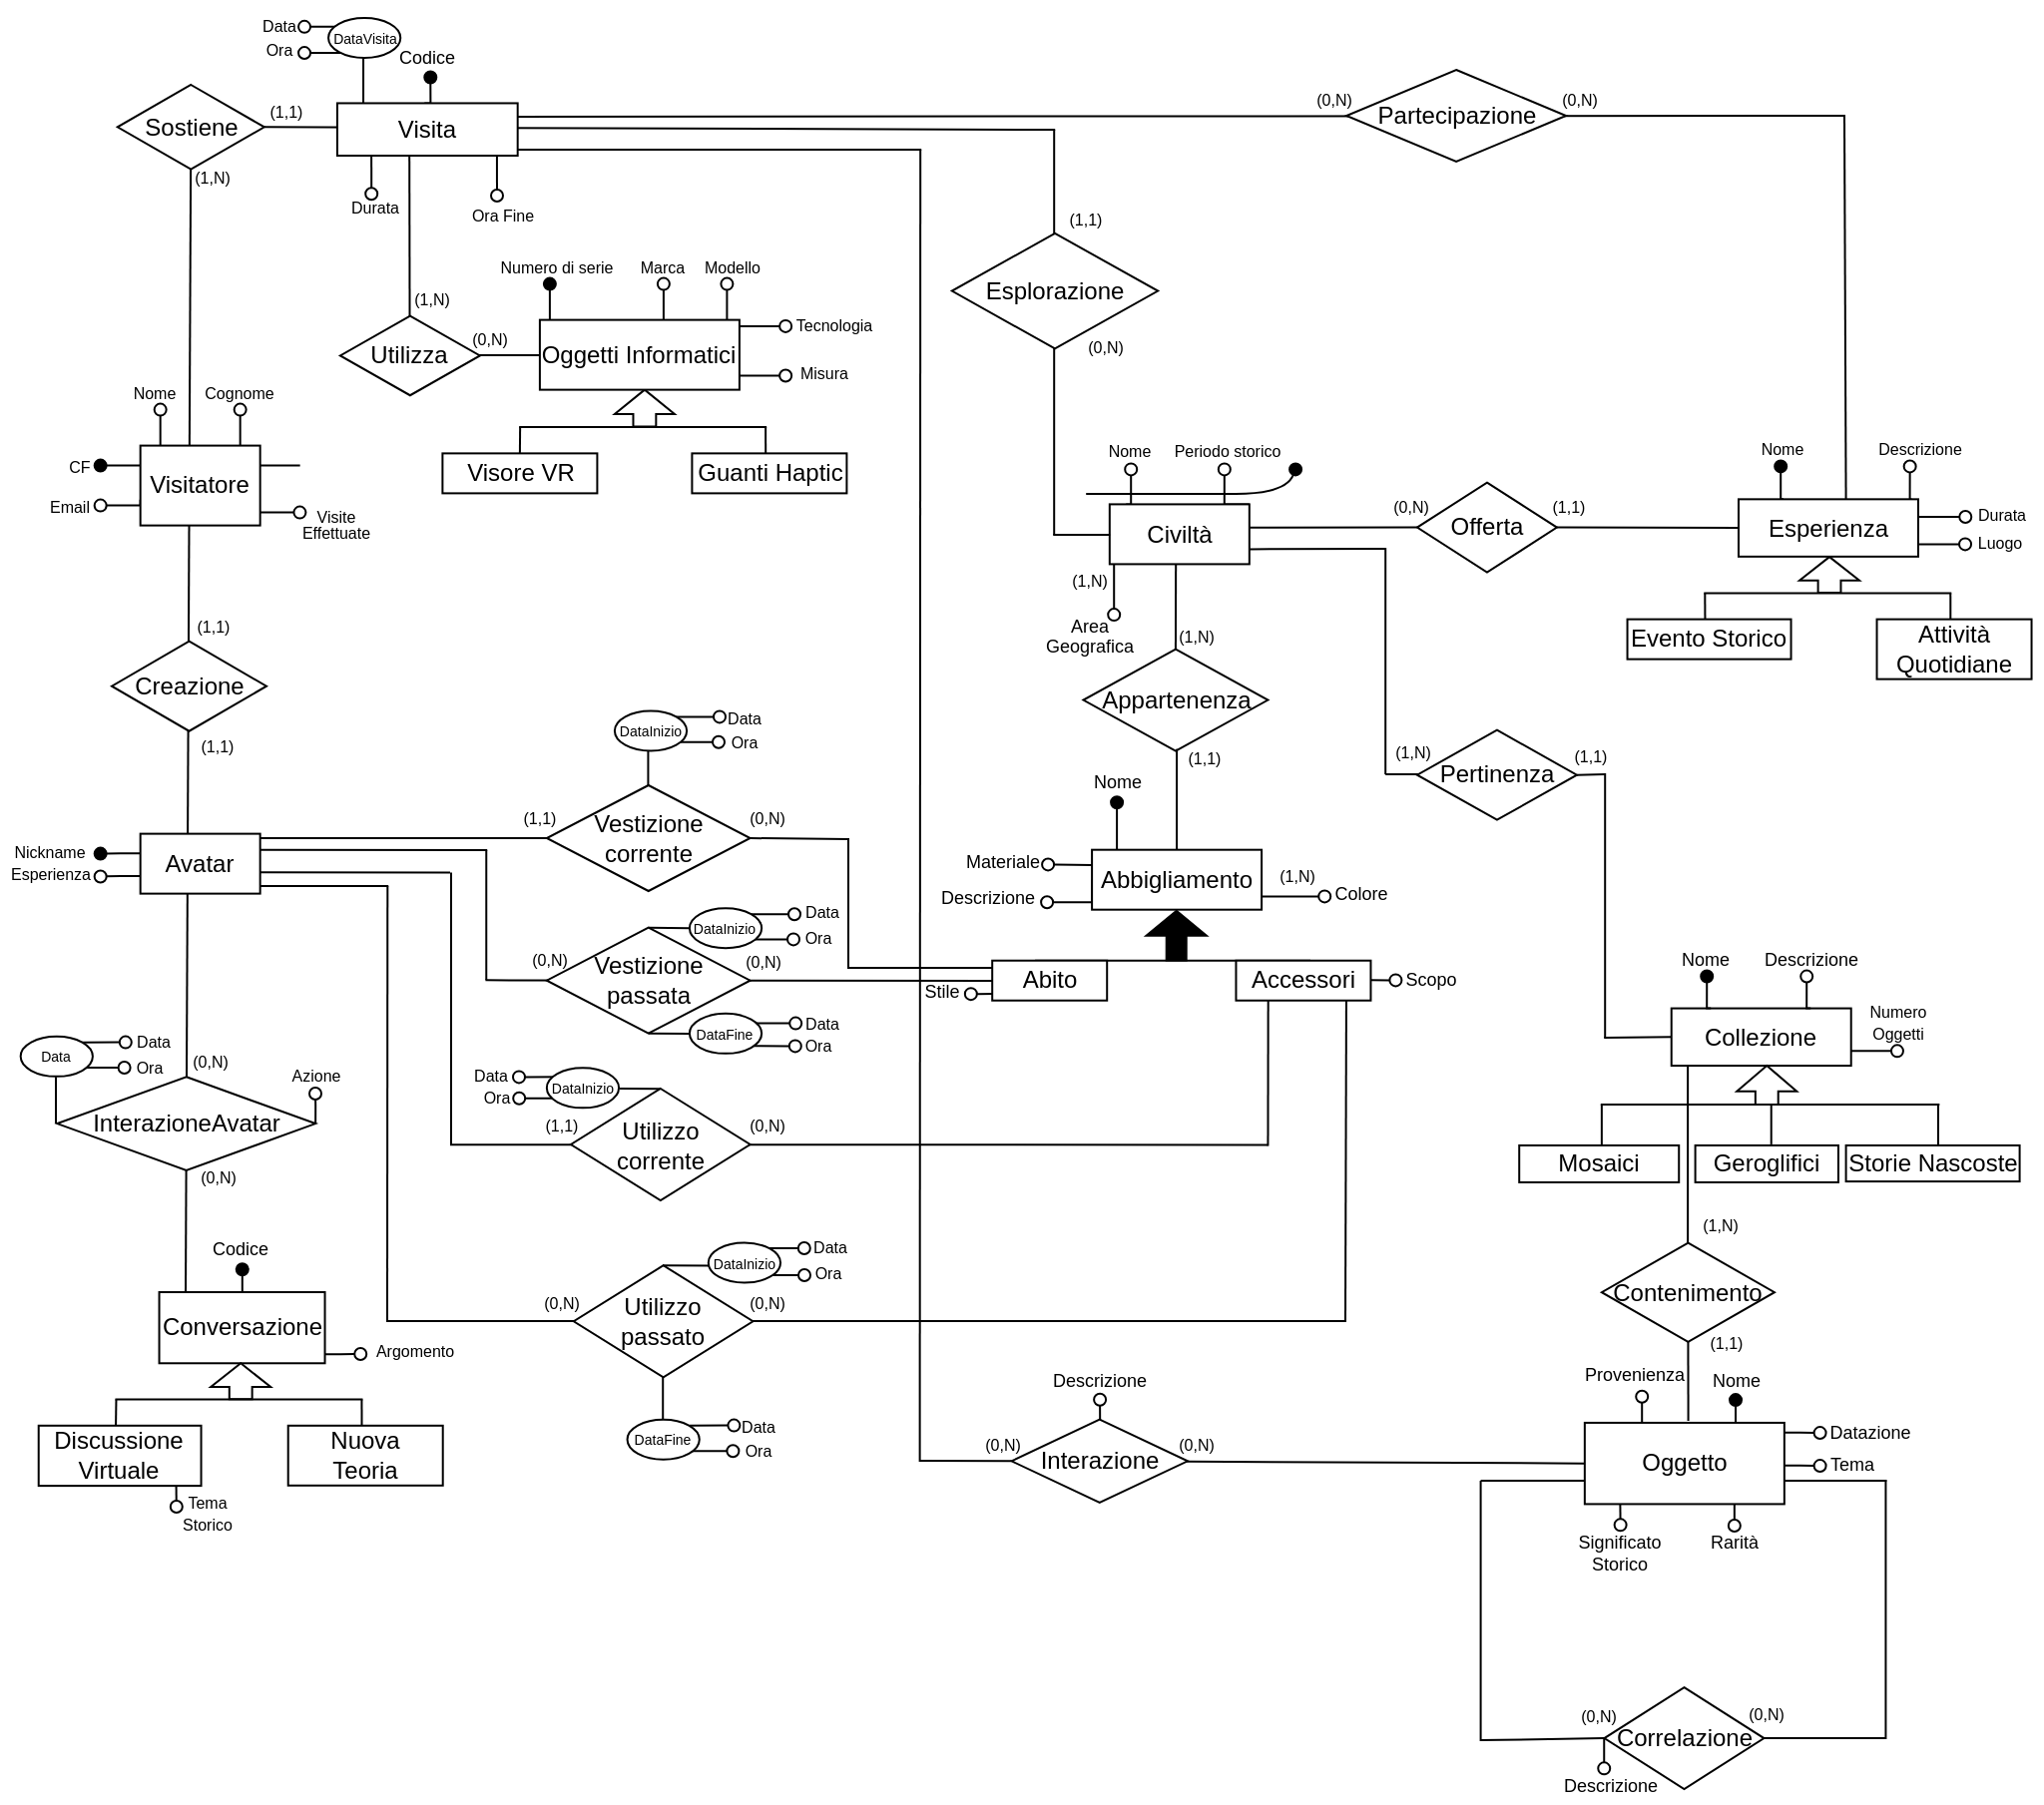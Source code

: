 <mxfile version="24.2.5" type="device">
  <diagram name="Pagina-1" id="xlJhvgW3dntGbL7X99_p">
    <mxGraphModel dx="250" dy="621" grid="1" gridSize="10" guides="1" tooltips="1" connect="1" arrows="1" fold="1" page="0" pageScale="1" pageWidth="827" pageHeight="1169" math="0" shadow="0">
      <root>
        <mxCell id="0" />
        <mxCell id="1" parent="0" />
        <mxCell id="88VnwZzMv4nlZKu8oqsL-2" style="edgeStyle=orthogonalEdgeStyle;rounded=0;orthogonalLoop=1;jettySize=auto;html=1;exitX=0;exitY=0.5;exitDx=0;exitDy=0;endArrow=oval;endFill=0;" parent="1" edge="1">
          <mxGeometry relative="1" as="geometry">
            <mxPoint x="945.33" y="490.3" as="targetPoint" />
            <mxPoint x="965.33" y="487.415" as="sourcePoint" />
            <Array as="points">
              <mxPoint x="965.33" y="490.3" />
            </Array>
          </mxGeometry>
        </mxCell>
        <mxCell id="88VnwZzMv4nlZKu8oqsL-4" value="Visore VR" style="whiteSpace=wrap;html=1;align=center;" parent="1" vertex="1">
          <mxGeometry x="1116.7" y="464.19" width="77.5" height="20" as="geometry" />
        </mxCell>
        <mxCell id="88VnwZzMv4nlZKu8oqsL-5" style="edgeStyle=orthogonalEdgeStyle;rounded=0;orthogonalLoop=1;jettySize=auto;html=1;exitX=0;exitY=0.5;exitDx=0;exitDy=0;endArrow=oval;endFill=0;" parent="1" source="88VnwZzMv4nlZKu8oqsL-6" edge="1">
          <mxGeometry relative="1" as="geometry">
            <mxPoint x="1419.55" y="689.09" as="targetPoint" />
            <Array as="points">
              <mxPoint x="1442.55" y="689.09" />
            </Array>
          </mxGeometry>
        </mxCell>
        <mxCell id="88VnwZzMv4nlZKu8oqsL-6" value="Abbigliamento" style="whiteSpace=wrap;html=1;align=center;" parent="1" vertex="1">
          <mxGeometry x="1442.05" y="662.84" width="85" height="30" as="geometry" />
        </mxCell>
        <mxCell id="88VnwZzMv4nlZKu8oqsL-8" value="&lt;font style=&quot;font-size: 8px;&quot;&gt;Nome&lt;/font&gt;" style="text;html=1;align=center;verticalAlign=middle;whiteSpace=wrap;rounded=0;" parent="1" vertex="1">
          <mxGeometry x="960.33" y="427.81" width="25" height="10" as="geometry" />
        </mxCell>
        <mxCell id="88VnwZzMv4nlZKu8oqsL-9" value="&lt;font style=&quot;font-size: 8px;&quot;&gt;Cognome&lt;/font&gt;" style="text;html=1;align=center;verticalAlign=middle;whiteSpace=wrap;rounded=0;" parent="1" vertex="1">
          <mxGeometry x="985.33" y="417.81" width="60" height="30" as="geometry" />
        </mxCell>
        <mxCell id="88VnwZzMv4nlZKu8oqsL-10" value="&lt;font style=&quot;font-size: 8px;&quot;&gt;Periodo storico&lt;/font&gt;" style="text;html=1;align=center;verticalAlign=middle;whiteSpace=wrap;rounded=0;" parent="1" vertex="1">
          <mxGeometry x="1475.1" y="447.06" width="70" height="30" as="geometry" />
        </mxCell>
        <mxCell id="88VnwZzMv4nlZKu8oqsL-11" value="&lt;font style=&quot;font-size: 8px;&quot;&gt;Nome&lt;/font&gt;" style="text;html=1;align=center;verticalAlign=middle;whiteSpace=wrap;rounded=0;" parent="1" vertex="1">
          <mxGeometry x="1431.1" y="447.06" width="60" height="30" as="geometry" />
        </mxCell>
        <mxCell id="88VnwZzMv4nlZKu8oqsL-12" value="&lt;font style=&quot;font-size: 8px;&quot;&gt;Misura&lt;/font&gt;" style="text;html=1;align=center;verticalAlign=middle;whiteSpace=wrap;rounded=1;strokeColor=none;" parent="1" vertex="1">
          <mxGeometry x="1282.57" y="417.06" width="50" height="12" as="geometry" />
        </mxCell>
        <mxCell id="88VnwZzMv4nlZKu8oqsL-13" value="&lt;font style=&quot;font-size: 8px;&quot;&gt;Modello&lt;/font&gt;" style="text;html=1;align=center;verticalAlign=middle;whiteSpace=wrap;rounded=1;strokeColor=none;" parent="1" vertex="1">
          <mxGeometry x="1241.7" y="359.82" width="40" height="20" as="geometry" />
        </mxCell>
        <mxCell id="88VnwZzMv4nlZKu8oqsL-14" value="&lt;font style=&quot;font-size: 8px;&quot;&gt;Marca&lt;/font&gt;" style="text;html=1;align=center;verticalAlign=middle;whiteSpace=wrap;rounded=1;strokeColor=none;glass=0;" parent="1" vertex="1">
          <mxGeometry x="1202.33" y="362.32" width="50" height="15" as="geometry" />
        </mxCell>
        <mxCell id="88VnwZzMv4nlZKu8oqsL-15" value="&lt;font style=&quot;font-size: 8px;&quot;&gt;Esperienza&lt;/font&gt;" style="text;html=1;align=center;verticalAlign=middle;whiteSpace=wrap;rounded=1;strokeColor=none;" parent="1" vertex="1">
          <mxGeometry x="895.83" y="662.87" width="49" height="23" as="geometry" />
        </mxCell>
        <mxCell id="88VnwZzMv4nlZKu8oqsL-16" value="&lt;font style=&quot;font-size: 9px;&quot;&gt;Materiale&lt;/font&gt;" style="text;html=1;align=center;verticalAlign=middle;whiteSpace=wrap;rounded=0;" parent="1" vertex="1">
          <mxGeometry x="1379.55" y="660.84" width="35" height="15" as="geometry" />
        </mxCell>
        <mxCell id="88VnwZzMv4nlZKu8oqsL-18" value="&lt;font style=&quot;font-size: 9px;&quot;&gt;Descrizione&lt;/font&gt;" style="text;html=1;align=center;verticalAlign=middle;whiteSpace=wrap;rounded=0;" parent="1" vertex="1">
          <mxGeometry x="1785.36" y="709.04" width="35" height="15" as="geometry" />
        </mxCell>
        <mxCell id="88VnwZzMv4nlZKu8oqsL-19" value="&lt;font style=&quot;font-size: 9px;&quot;&gt;Nome&lt;/font&gt;" style="text;html=1;align=center;verticalAlign=middle;whiteSpace=wrap;rounded=0;" parent="1" vertex="1">
          <mxGeometry x="1732.36" y="709.04" width="35" height="15" as="geometry" />
        </mxCell>
        <mxCell id="88VnwZzMv4nlZKu8oqsL-21" style="edgeStyle=orthogonalEdgeStyle;rounded=0;orthogonalLoop=1;jettySize=auto;html=1;exitX=0.25;exitY=0;exitDx=0;exitDy=0;endArrow=oval;endFill=1;" parent="1" source="88VnwZzMv4nlZKu8oqsL-24" edge="1">
          <mxGeometry relative="1" as="geometry">
            <mxPoint x="1787.1" y="470.69" as="targetPoint" />
          </mxGeometry>
        </mxCell>
        <mxCell id="88VnwZzMv4nlZKu8oqsL-22" style="edgeStyle=orthogonalEdgeStyle;rounded=0;orthogonalLoop=1;jettySize=auto;html=1;exitX=0.75;exitY=0;exitDx=0;exitDy=0;endArrow=oval;endFill=0;" parent="1" edge="1">
          <mxGeometry relative="1" as="geometry">
            <mxPoint x="1851.83" y="470.71" as="targetPoint" />
            <mxPoint x="1852.8" y="487.19" as="sourcePoint" />
          </mxGeometry>
        </mxCell>
        <mxCell id="88VnwZzMv4nlZKu8oqsL-23" style="edgeStyle=orthogonalEdgeStyle;rounded=0;orthogonalLoop=1;jettySize=auto;html=1;exitX=1;exitY=0.5;exitDx=0;exitDy=0;entryX=0.25;entryY=1;entryDx=0;entryDy=0;endArrow=oval;endFill=0;" parent="1" edge="1">
          <mxGeometry relative="1" as="geometry">
            <mxPoint x="1853.4" y="558.315" as="sourcePoint" />
            <mxPoint x="1889.4" y="550.69" as="targetPoint" />
          </mxGeometry>
        </mxCell>
        <mxCell id="88VnwZzMv4nlZKu8oqsL-25" value="Mosaici" style="whiteSpace=wrap;html=1;align=center;" parent="1" vertex="1">
          <mxGeometry x="1656.11" y="810.97" width="80" height="18.5" as="geometry" />
        </mxCell>
        <mxCell id="88VnwZzMv4nlZKu8oqsL-26" value="&lt;font style=&quot;font-size: 8px;&quot;&gt;Nome&lt;/font&gt;" style="text;html=1;align=center;verticalAlign=middle;whiteSpace=wrap;rounded=1;strokeColor=none;" parent="1" vertex="1">
          <mxGeometry x="1768.15" y="450.71" width="40" height="20" as="geometry" />
        </mxCell>
        <mxCell id="88VnwZzMv4nlZKu8oqsL-27" value="&lt;font style=&quot;font-size: 8px;&quot;&gt;Descrizione&lt;/font&gt;" style="text;html=1;align=center;verticalAlign=middle;whiteSpace=wrap;rounded=1;strokeColor=none;" parent="1" vertex="1">
          <mxGeometry x="1836.52" y="450.81" width="40" height="20" as="geometry" />
        </mxCell>
        <mxCell id="88VnwZzMv4nlZKu8oqsL-28" value="&lt;font style=&quot;font-size: 8px;&quot;&gt;Durata&lt;/font&gt;" style="text;html=1;align=center;verticalAlign=middle;whiteSpace=wrap;rounded=1;strokeColor=none;" parent="1" vertex="1">
          <mxGeometry x="1877.52" y="484.19" width="40" height="20" as="geometry" />
        </mxCell>
        <mxCell id="88VnwZzMv4nlZKu8oqsL-29" value="&lt;font style=&quot;font-size: 8px;&quot;&gt;(1,1)&lt;/font&gt;" style="text;html=1;align=center;verticalAlign=middle;whiteSpace=wrap;rounded=1;strokeColor=none;glass=0;" parent="1" vertex="1">
          <mxGeometry x="979.4" y="602.84" width="50" height="15" as="geometry" />
        </mxCell>
        <mxCell id="88VnwZzMv4nlZKu8oqsL-30" value="&lt;font style=&quot;font-size: 8px;&quot;&gt;(1,1)&lt;/font&gt;" style="text;html=1;align=center;verticalAlign=middle;whiteSpace=wrap;rounded=1;strokeColor=none;glass=0;" parent="1" vertex="1">
          <mxGeometry x="977.29" y="542.11" width="50" height="15" as="geometry" />
        </mxCell>
        <mxCell id="88VnwZzMv4nlZKu8oqsL-31" value="&lt;span style=&quot;font-size: 8px;&quot;&gt;(0,N)&lt;/span&gt;" style="text;html=1;align=center;verticalAlign=middle;whiteSpace=wrap;rounded=1;strokeColor=none;glass=0;" parent="1" vertex="1">
          <mxGeometry x="1576.8" y="482.69" width="50" height="15" as="geometry" />
        </mxCell>
        <mxCell id="88VnwZzMv4nlZKu8oqsL-32" value="&lt;span style=&quot;font-size: 8px;&quot;&gt;(1,1)&lt;/span&gt;" style="text;html=1;align=center;verticalAlign=middle;whiteSpace=wrap;rounded=1;strokeColor=none;glass=0;" parent="1" vertex="1">
          <mxGeometry x="1656.11" y="482.69" width="50" height="15" as="geometry" />
        </mxCell>
        <mxCell id="88VnwZzMv4nlZKu8oqsL-33" value="&lt;font style=&quot;font-size: 8px;&quot;&gt;Luogo&lt;/font&gt;" style="text;html=1;align=center;verticalAlign=middle;whiteSpace=wrap;rounded=1;strokeColor=none;" parent="1" vertex="1">
          <mxGeometry x="1876.52" y="497.69" width="40" height="20" as="geometry" />
        </mxCell>
        <mxCell id="88VnwZzMv4nlZKu8oqsL-34" value="&lt;font style=&quot;font-size: 8px;&quot;&gt;(1,N)&lt;/font&gt;" style="text;html=1;align=center;verticalAlign=middle;whiteSpace=wrap;rounded=1;strokeColor=none;glass=0;" parent="1" vertex="1">
          <mxGeometry x="1519.55" y="667.84" width="50" height="15" as="geometry" />
        </mxCell>
        <mxCell id="88VnwZzMv4nlZKu8oqsL-35" style="edgeStyle=orthogonalEdgeStyle;rounded=0;orthogonalLoop=1;jettySize=auto;html=1;exitX=0.5;exitY=1;exitDx=0;exitDy=0;" parent="1" edge="1">
          <mxGeometry relative="1" as="geometry">
            <mxPoint x="1598.27" y="498.63" as="sourcePoint" />
            <mxPoint x="1598.27" y="498.63" as="targetPoint" />
          </mxGeometry>
        </mxCell>
        <mxCell id="88VnwZzMv4nlZKu8oqsL-36" value="Guanti Haptic" style="whiteSpace=wrap;html=1;align=center;" parent="1" vertex="1">
          <mxGeometry x="1241.7" y="464.19" width="77.5" height="20" as="geometry" />
        </mxCell>
        <mxCell id="88VnwZzMv4nlZKu8oqsL-37" value="&lt;font style=&quot;font-size: 8px;&quot;&gt;(1,1)&lt;/font&gt;" style="text;html=1;align=center;verticalAlign=middle;whiteSpace=wrap;rounded=1;strokeColor=none;glass=0;" parent="1" vertex="1">
          <mxGeometry x="1666.8" y="607.82" width="50" height="15" as="geometry" />
        </mxCell>
        <mxCell id="88VnwZzMv4nlZKu8oqsL-38" value="&lt;span style=&quot;font-size: 8px;&quot;&gt;(1,N)&lt;/span&gt;" style="text;html=1;align=center;verticalAlign=middle;whiteSpace=wrap;rounded=1;strokeColor=none;glass=0;" parent="1" vertex="1">
          <mxGeometry x="1577.98" y="605.45" width="50" height="15" as="geometry" />
        </mxCell>
        <mxCell id="88VnwZzMv4nlZKu8oqsL-39" value="&lt;font style=&quot;font-size: 8px;&quot;&gt;CF&lt;/font&gt;" style="text;html=1;align=center;verticalAlign=middle;whiteSpace=wrap;rounded=0;" parent="1" vertex="1">
          <mxGeometry x="925.33" y="464.68" width="20" height="10" as="geometry" />
        </mxCell>
        <mxCell id="88VnwZzMv4nlZKu8oqsL-40" style="edgeStyle=orthogonalEdgeStyle;rounded=0;orthogonalLoop=1;jettySize=auto;html=1;exitX=0;exitY=0;exitDx=0;exitDy=0;endArrow=oval;endFill=0;" parent="1" edge="1">
          <mxGeometry relative="1" as="geometry">
            <mxPoint x="975.33" y="442.3" as="targetPoint" />
            <mxPoint x="975.33" y="460.3" as="sourcePoint" />
            <Array as="points" />
          </mxGeometry>
        </mxCell>
        <mxCell id="88VnwZzMv4nlZKu8oqsL-41" style="edgeStyle=orthogonalEdgeStyle;rounded=0;orthogonalLoop=1;jettySize=auto;html=1;exitX=0;exitY=0;exitDx=0;exitDy=0;endArrow=oval;endFill=0;" parent="1" edge="1">
          <mxGeometry relative="1" as="geometry">
            <mxPoint x="1015.33" y="442.3" as="targetPoint" />
            <mxPoint x="1015.33" y="460.3" as="sourcePoint" />
            <Array as="points" />
          </mxGeometry>
        </mxCell>
        <mxCell id="88VnwZzMv4nlZKu8oqsL-42" value="&lt;font style=&quot;font-size: 8px;&quot;&gt;Email&lt;/font&gt;" style="text;html=1;align=center;verticalAlign=middle;whiteSpace=wrap;rounded=0;" parent="1" vertex="1">
          <mxGeometry x="915.33" y="486.3" width="30" height="7" as="geometry" />
        </mxCell>
        <mxCell id="88VnwZzMv4nlZKu8oqsL-43" style="edgeStyle=orthogonalEdgeStyle;rounded=0;orthogonalLoop=1;jettySize=auto;html=1;exitX=0;exitY=0.25;exitDx=0;exitDy=0;endArrow=oval;endFill=1;" parent="1" source="88VnwZzMv4nlZKu8oqsL-3" edge="1">
          <mxGeometry relative="1" as="geometry">
            <mxPoint x="945.33" y="470.3" as="targetPoint" />
            <mxPoint x="900.33" y="449.06" as="sourcePoint" />
            <Array as="points" />
          </mxGeometry>
        </mxCell>
        <mxCell id="88VnwZzMv4nlZKu8oqsL-44" style="edgeStyle=orthogonalEdgeStyle;rounded=0;orthogonalLoop=1;jettySize=auto;html=1;exitX=0;exitY=0.25;exitDx=0;exitDy=0;endArrow=oval;endFill=1;" parent="1" edge="1">
          <mxGeometry relative="1" as="geometry">
            <mxPoint x="945.33" y="664.81" as="targetPoint" />
            <mxPoint x="965.33" y="664.58" as="sourcePoint" />
            <Array as="points">
              <mxPoint x="955.33" y="664.81" />
            </Array>
          </mxGeometry>
        </mxCell>
        <mxCell id="88VnwZzMv4nlZKu8oqsL-45" value="&lt;font style=&quot;font-size: 8px;&quot;&gt;Nickname&lt;/font&gt;" style="text;html=1;align=center;verticalAlign=middle;whiteSpace=wrap;rounded=1;strokeColor=none;" parent="1" vertex="1">
          <mxGeometry x="905.33" y="650.81" width="30" height="23.5" as="geometry" />
        </mxCell>
        <mxCell id="88VnwZzMv4nlZKu8oqsL-46" value="&lt;font style=&quot;font-size: 9px;&quot;&gt;Descrizione&lt;/font&gt;" style="text;html=1;align=center;verticalAlign=middle;whiteSpace=wrap;rounded=0;" parent="1" vertex="1">
          <mxGeometry x="1369.55" y="677.84" width="40" height="17" as="geometry" />
        </mxCell>
        <mxCell id="88VnwZzMv4nlZKu8oqsL-47" value="&lt;font style=&quot;font-size: 9px;&quot;&gt;Colore&lt;/font&gt;" style="text;html=1;align=center;verticalAlign=middle;whiteSpace=wrap;rounded=0;" parent="1" vertex="1">
          <mxGeometry x="1557.05" y="675.84" width="40" height="17" as="geometry" />
        </mxCell>
        <mxCell id="88VnwZzMv4nlZKu8oqsL-48" style="edgeStyle=orthogonalEdgeStyle;rounded=0;orthogonalLoop=1;jettySize=auto;html=1;exitX=1.011;exitY=0.878;exitDx=0;exitDy=0;endArrow=oval;endFill=0;exitPerimeter=0;" parent="1" edge="1">
          <mxGeometry relative="1" as="geometry">
            <mxPoint x="1527.055" y="686.29" as="sourcePoint" />
            <mxPoint x="1558.62" y="686.2" as="targetPoint" />
            <Array as="points">
              <mxPoint x="1538.62" y="686.2" />
              <mxPoint x="1538.62" y="686.2" />
            </Array>
          </mxGeometry>
        </mxCell>
        <mxCell id="88VnwZzMv4nlZKu8oqsL-49" value="&lt;font style=&quot;font-size: 9px;&quot;&gt;Nome&lt;/font&gt;" style="text;html=1;align=center;verticalAlign=middle;whiteSpace=wrap;rounded=0;" parent="1" vertex="1">
          <mxGeometry x="1434.55" y="619.09" width="40" height="17" as="geometry" />
        </mxCell>
        <mxCell id="88VnwZzMv4nlZKu8oqsL-50" style="edgeStyle=orthogonalEdgeStyle;rounded=0;orthogonalLoop=1;jettySize=auto;html=1;endArrow=oval;endFill=0;" parent="1" edge="1">
          <mxGeometry relative="1" as="geometry">
            <mxPoint x="1442.05" y="670.46" as="sourcePoint" />
            <mxPoint x="1420.05" y="670.21" as="targetPoint" />
            <Array as="points">
              <mxPoint x="1442.05" y="670.46" />
              <mxPoint x="1443.05" y="670.46" />
            </Array>
          </mxGeometry>
        </mxCell>
        <mxCell id="88VnwZzMv4nlZKu8oqsL-51" style="edgeStyle=orthogonalEdgeStyle;rounded=0;orthogonalLoop=1;jettySize=auto;html=1;endArrow=oval;endFill=1;" parent="1" edge="1">
          <mxGeometry relative="1" as="geometry">
            <mxPoint x="1454.55" y="662.84" as="sourcePoint" />
            <mxPoint x="1454.55" y="639.09" as="targetPoint" />
            <Array as="points">
              <mxPoint x="1454.55" y="662.84" />
            </Array>
          </mxGeometry>
        </mxCell>
        <mxCell id="88VnwZzMv4nlZKu8oqsL-52" value="&lt;font style=&quot;font-size: 8px;&quot;&gt;(1,1)&lt;/font&gt;" style="text;html=1;align=center;verticalAlign=middle;whiteSpace=wrap;rounded=1;strokeColor=none;glass=0;" parent="1" vertex="1">
          <mxGeometry x="1487.05" y="612.34" width="22.5" height="6.75" as="geometry" />
        </mxCell>
        <mxCell id="88VnwZzMv4nlZKu8oqsL-53" value="" style="edgeStyle=orthogonalEdgeStyle;rounded=0;orthogonalLoop=1;jettySize=auto;html=1;endArrow=none;endFill=0;exitX=-0.05;exitY=0.91;exitDx=0;exitDy=0;exitPerimeter=0;" parent="1" target="88VnwZzMv4nlZKu8oqsL-54" edge="1">
          <mxGeometry relative="1" as="geometry">
            <mxPoint x="1483.98" y="583.69" as="sourcePoint" />
            <mxPoint x="1483.98" y="664.04" as="targetPoint" />
          </mxGeometry>
        </mxCell>
        <mxCell id="88VnwZzMv4nlZKu8oqsL-54" value="Appartenenza" style="shape=rhombus;perimeter=rhombusPerimeter;whiteSpace=wrap;html=1;align=center;" parent="1" vertex="1">
          <mxGeometry x="1437.73" y="562.29" width="92.5" height="51" as="geometry" />
        </mxCell>
        <mxCell id="88VnwZzMv4nlZKu8oqsL-55" value="" style="endArrow=none;html=1;rounded=0;entryX=0.5;entryY=1;entryDx=0;entryDy=0;exitX=0.5;exitY=0;exitDx=0;exitDy=0;" parent="1" source="88VnwZzMv4nlZKu8oqsL-6" edge="1">
          <mxGeometry width="50" height="50" relative="1" as="geometry">
            <mxPoint x="1439.55" y="669.09" as="sourcePoint" />
            <mxPoint x="1484.55" y="612.34" as="targetPoint" />
          </mxGeometry>
        </mxCell>
        <mxCell id="88VnwZzMv4nlZKu8oqsL-56" value="" style="endArrow=none;html=1;rounded=0;exitX=0.5;exitY=0;exitDx=0;exitDy=0;" parent="1" source="88VnwZzMv4nlZKu8oqsL-54" edge="1">
          <mxGeometry width="50" height="50" relative="1" as="geometry">
            <mxPoint x="1518.98" y="550.04" as="sourcePoint" />
            <mxPoint x="1484.1" y="515.06" as="targetPoint" />
          </mxGeometry>
        </mxCell>
        <mxCell id="88VnwZzMv4nlZKu8oqsL-57" value="" style="shape=flexArrow;endArrow=classic;html=1;rounded=0;fillColor=#000000;endWidth=19.231;endSize=3.849;exitX=0.513;exitY=0.543;exitDx=0;exitDy=0;exitPerimeter=0;" parent="1" source="88VnwZzMv4nlZKu8oqsL-59" edge="1">
          <mxGeometry width="50" height="50" relative="1" as="geometry">
            <mxPoint x="1484.55" y="719.09" as="sourcePoint" />
            <mxPoint x="1484.39" y="692.84" as="targetPoint" />
          </mxGeometry>
        </mxCell>
        <mxCell id="88VnwZzMv4nlZKu8oqsL-58" value="&lt;font style=&quot;font-size: 9px;&quot;&gt;Stile&lt;/font&gt;" style="text;html=1;align=center;verticalAlign=middle;whiteSpace=wrap;rounded=0;" parent="1" vertex="1">
          <mxGeometry x="1347.1" y="725.06" width="40" height="15" as="geometry" />
        </mxCell>
        <mxCell id="88VnwZzMv4nlZKu8oqsL-59" value="" style="line;strokeWidth=1;rotatable=0;dashed=0;labelPosition=right;align=left;verticalAlign=middle;spacingTop=0;spacingLeft=6;points=[];portConstraint=eastwest;" parent="1" vertex="1">
          <mxGeometry x="1413.55" y="713.34" width="138" height="10" as="geometry" />
        </mxCell>
        <mxCell id="88VnwZzMv4nlZKu8oqsL-60" value="" style="endArrow=none;html=1;rounded=0;exitX=0.5;exitY=0;exitDx=0;exitDy=0;" parent="1" source="88VnwZzMv4nlZKu8oqsL-4" edge="1">
          <mxGeometry width="50" height="50" relative="1" as="geometry">
            <mxPoint x="1098.57" y="456.06" as="sourcePoint" />
            <mxPoint x="1155.57" y="451.06" as="targetPoint" />
          </mxGeometry>
        </mxCell>
        <mxCell id="88VnwZzMv4nlZKu8oqsL-61" value="" style="endArrow=none;html=1;rounded=0;" parent="1" edge="1">
          <mxGeometry width="50" height="50" relative="1" as="geometry">
            <mxPoint x="1155.07" y="451.06" as="sourcePoint" />
            <mxPoint x="1279.07" y="451.06" as="targetPoint" />
          </mxGeometry>
        </mxCell>
        <mxCell id="88VnwZzMv4nlZKu8oqsL-62" value="" style="shape=singleArrow;direction=north;whiteSpace=wrap;html=1;arrowWidth=0.381;arrowSize=0.658;" parent="1" vertex="1">
          <mxGeometry x="1202.95" y="432.31" width="30" height="18.5" as="geometry" />
        </mxCell>
        <mxCell id="88VnwZzMv4nlZKu8oqsL-63" value="" style="endArrow=none;html=1;rounded=0;entryX=0.476;entryY=-0.004;entryDx=0;entryDy=0;entryPerimeter=0;" parent="1" target="88VnwZzMv4nlZKu8oqsL-36" edge="1">
          <mxGeometry width="50" height="50" relative="1" as="geometry">
            <mxPoint x="1278.57" y="451.06" as="sourcePoint" />
            <mxPoint x="1358.57" y="406.06" as="targetPoint" />
          </mxGeometry>
        </mxCell>
        <mxCell id="88VnwZzMv4nlZKu8oqsL-64" style="edgeStyle=orthogonalEdgeStyle;rounded=0;orthogonalLoop=1;jettySize=auto;html=1;exitX=0;exitY=0;exitDx=0;exitDy=0;endArrow=oval;endFill=1;" parent="1" edge="1">
          <mxGeometry relative="1" as="geometry">
            <mxPoint x="1170.45" y="379.31" as="targetPoint" />
            <mxPoint x="1170.45" y="397.31" as="sourcePoint" />
            <Array as="points" />
          </mxGeometry>
        </mxCell>
        <mxCell id="88VnwZzMv4nlZKu8oqsL-65" value="&lt;font style=&quot;font-size: 8px;&quot;&gt;Numero di serie&lt;/font&gt;" style="text;html=1;align=center;verticalAlign=middle;whiteSpace=wrap;rounded=1;strokeColor=none;glass=0;" parent="1" vertex="1">
          <mxGeometry x="1141.08" y="366.07" width="65.62" height="7.5" as="geometry" />
        </mxCell>
        <mxCell id="88VnwZzMv4nlZKu8oqsL-66" style="edgeStyle=orthogonalEdgeStyle;rounded=0;orthogonalLoop=1;jettySize=auto;html=1;exitX=0;exitY=0;exitDx=0;exitDy=0;endArrow=oval;endFill=0;" parent="1" edge="1">
          <mxGeometry relative="1" as="geometry">
            <mxPoint x="1227.45" y="379.31" as="targetPoint" />
            <mxPoint x="1227.45" y="397.31" as="sourcePoint" />
            <Array as="points" />
          </mxGeometry>
        </mxCell>
        <mxCell id="88VnwZzMv4nlZKu8oqsL-67" style="edgeStyle=orthogonalEdgeStyle;rounded=0;orthogonalLoop=1;jettySize=auto;html=1;exitX=0;exitY=0;exitDx=0;exitDy=0;endArrow=oval;endFill=0;" parent="1" edge="1">
          <mxGeometry relative="1" as="geometry">
            <mxPoint x="1259.2" y="379.31" as="targetPoint" />
            <mxPoint x="1259.2" y="397.31" as="sourcePoint" />
            <Array as="points" />
          </mxGeometry>
        </mxCell>
        <mxCell id="88VnwZzMv4nlZKu8oqsL-68" style="edgeStyle=orthogonalEdgeStyle;rounded=0;orthogonalLoop=1;jettySize=auto;html=1;exitX=1;exitY=0.5;exitDx=0;exitDy=0;endArrow=oval;endFill=0;" parent="1" edge="1">
          <mxGeometry relative="1" as="geometry">
            <mxPoint x="1265.45" y="425.28" as="sourcePoint" />
            <mxPoint x="1288.57" y="425.28" as="targetPoint" />
          </mxGeometry>
        </mxCell>
        <mxCell id="88VnwZzMv4nlZKu8oqsL-69" style="edgeStyle=orthogonalEdgeStyle;rounded=0;orthogonalLoop=1;jettySize=auto;html=1;exitX=1;exitY=0.5;exitDx=0;exitDy=0;endArrow=oval;endFill=0;" parent="1" edge="1">
          <mxGeometry relative="1" as="geometry">
            <mxPoint x="1265.45" y="400.44" as="sourcePoint" />
            <mxPoint x="1288.57" y="400.44" as="targetPoint" />
          </mxGeometry>
        </mxCell>
        <mxCell id="88VnwZzMv4nlZKu8oqsL-70" value="&lt;font style=&quot;font-size: 8px;&quot;&gt;Tecnologia&lt;/font&gt;" style="text;html=1;align=center;verticalAlign=middle;whiteSpace=wrap;rounded=1;strokeColor=none;" parent="1" vertex="1">
          <mxGeometry x="1290.45" y="389.44" width="46" height="19" as="geometry" />
        </mxCell>
        <mxCell id="88VnwZzMv4nlZKu8oqsL-71" value="&lt;p style=&quot;line-height: 70%;&quot;&gt;&lt;font style=&quot;font-size: 9px;&quot;&gt;Area Geografica&lt;/font&gt;&lt;/p&gt;" style="text;html=1;align=center;verticalAlign=middle;whiteSpace=wrap;rounded=0;" parent="1" vertex="1">
          <mxGeometry x="1410.91" y="539.98" width="60" height="30" as="geometry" />
        </mxCell>
        <mxCell id="88VnwZzMv4nlZKu8oqsL-72" value="" style="shape=singleArrow;direction=north;whiteSpace=wrap;html=1;arrowWidth=0.381;arrowSize=0.658;" parent="1" vertex="1">
          <mxGeometry x="1796.52" y="516.06" width="30" height="18" as="geometry" />
        </mxCell>
        <mxCell id="88VnwZzMv4nlZKu8oqsL-73" value="Evento Storico" style="whiteSpace=wrap;html=1;align=center;" parent="1" vertex="1">
          <mxGeometry x="1710.27" y="547.32" width="82" height="20" as="geometry" />
        </mxCell>
        <mxCell id="88VnwZzMv4nlZKu8oqsL-74" value="Attività Quotidiane" style="whiteSpace=wrap;html=1;align=center;" parent="1" vertex="1">
          <mxGeometry x="1835.27" y="547.32" width="77.5" height="30" as="geometry" />
        </mxCell>
        <mxCell id="88VnwZzMv4nlZKu8oqsL-75" value="" style="endArrow=none;html=1;rounded=0;exitX=0.475;exitY=0.003;exitDx=0;exitDy=0;exitPerimeter=0;" parent="1" source="88VnwZzMv4nlZKu8oqsL-73" edge="1">
          <mxGeometry width="50" height="50" relative="1" as="geometry">
            <mxPoint x="1692.14" y="539.19" as="sourcePoint" />
            <mxPoint x="1749.14" y="534.19" as="targetPoint" />
          </mxGeometry>
        </mxCell>
        <mxCell id="88VnwZzMv4nlZKu8oqsL-76" value="" style="endArrow=none;html=1;rounded=0;" parent="1" edge="1">
          <mxGeometry width="50" height="50" relative="1" as="geometry">
            <mxPoint x="1748.64" y="534.19" as="sourcePoint" />
            <mxPoint x="1872.64" y="534.19" as="targetPoint" />
          </mxGeometry>
        </mxCell>
        <mxCell id="88VnwZzMv4nlZKu8oqsL-77" value="" style="endArrow=none;html=1;rounded=0;entryX=0.476;entryY=-0.004;entryDx=0;entryDy=0;entryPerimeter=0;" parent="1" target="88VnwZzMv4nlZKu8oqsL-74" edge="1">
          <mxGeometry width="50" height="50" relative="1" as="geometry">
            <mxPoint x="1872.14" y="534.19" as="sourcePoint" />
            <mxPoint x="1952.14" y="489.19" as="targetPoint" />
          </mxGeometry>
        </mxCell>
        <mxCell id="88VnwZzMv4nlZKu8oqsL-78" style="edgeStyle=orthogonalEdgeStyle;rounded=0;orthogonalLoop=1;jettySize=auto;html=1;exitX=1;exitY=0.5;exitDx=0;exitDy=0;endArrow=oval;endFill=0;" parent="1" edge="1">
          <mxGeometry relative="1" as="geometry">
            <mxPoint x="1856.52" y="495.99" as="sourcePoint" />
            <mxPoint x="1879.64" y="495.99" as="targetPoint" />
          </mxGeometry>
        </mxCell>
        <mxCell id="88VnwZzMv4nlZKu8oqsL-79" style="edgeStyle=orthogonalEdgeStyle;rounded=0;orthogonalLoop=1;jettySize=auto;html=1;exitX=1;exitY=0.5;exitDx=0;exitDy=0;endArrow=oval;endFill=0;" parent="1" edge="1">
          <mxGeometry relative="1" as="geometry">
            <mxPoint x="1856.52" y="509.69" as="sourcePoint" />
            <mxPoint x="1879.52" y="509.69" as="targetPoint" />
            <Array as="points">
              <mxPoint x="1872.52" y="509.69" />
            </Array>
          </mxGeometry>
        </mxCell>
        <mxCell id="88VnwZzMv4nlZKu8oqsL-80" value="Collezione" style="whiteSpace=wrap;html=1;align=center;" parent="1" vertex="1">
          <mxGeometry x="1732.36" y="742.29" width="90" height="28.75" as="geometry" />
        </mxCell>
        <mxCell id="88VnwZzMv4nlZKu8oqsL-81" style="edgeStyle=orthogonalEdgeStyle;rounded=0;orthogonalLoop=1;jettySize=auto;html=1;exitX=0.75;exitY=0;exitDx=0;exitDy=0;endArrow=oval;endFill=1;" parent="1" edge="1">
          <mxGeometry relative="1" as="geometry">
            <mxPoint x="1752.11" y="742.28" as="sourcePoint" />
            <mxPoint x="1750.11" y="726.28" as="targetPoint" />
          </mxGeometry>
        </mxCell>
        <mxCell id="88VnwZzMv4nlZKu8oqsL-82" style="edgeStyle=orthogonalEdgeStyle;rounded=0;orthogonalLoop=1;jettySize=auto;html=1;exitX=0.75;exitY=0;exitDx=0;exitDy=0;endArrow=oval;endFill=0;" parent="1" edge="1">
          <mxGeometry relative="1" as="geometry">
            <mxPoint x="1802.11" y="742.29" as="sourcePoint" />
            <mxPoint x="1800.11" y="726.29" as="targetPoint" />
          </mxGeometry>
        </mxCell>
        <mxCell id="88VnwZzMv4nlZKu8oqsL-83" value="" style="endArrow=none;html=1;rounded=0;" parent="1" edge="1">
          <mxGeometry width="50" height="50" relative="1" as="geometry">
            <mxPoint x="1696.9" y="790.54" as="sourcePoint" />
            <mxPoint x="1866.68" y="790.54" as="targetPoint" />
          </mxGeometry>
        </mxCell>
        <mxCell id="88VnwZzMv4nlZKu8oqsL-84" value="" style="endArrow=none;html=1;rounded=0;entryX=0.5;entryY=0;entryDx=0;entryDy=0;" parent="1" edge="1">
          <mxGeometry width="50" height="50" relative="1" as="geometry">
            <mxPoint x="1782.36" y="790.46" as="sourcePoint" />
            <mxPoint x="1782.36" y="810.46" as="targetPoint" />
          </mxGeometry>
        </mxCell>
        <mxCell id="88VnwZzMv4nlZKu8oqsL-85" value="" style="endArrow=none;html=1;rounded=0;entryX=0.5;entryY=0;entryDx=0;entryDy=0;" parent="1" edge="1">
          <mxGeometry width="50" height="50" relative="1" as="geometry">
            <mxPoint x="1866.01" y="790.54" as="sourcePoint" />
            <mxPoint x="1866.01" y="810.54" as="targetPoint" />
          </mxGeometry>
        </mxCell>
        <mxCell id="88VnwZzMv4nlZKu8oqsL-86" value="" style="endArrow=none;html=1;rounded=0;" parent="1" edge="1">
          <mxGeometry width="50" height="50" relative="1" as="geometry">
            <mxPoint x="1740.56" y="861.04" as="sourcePoint" />
            <mxPoint x="1740.56" y="771.04" as="targetPoint" />
          </mxGeometry>
        </mxCell>
        <mxCell id="88VnwZzMv4nlZKu8oqsL-87" value="" style="endArrow=none;html=1;rounded=0;exitX=0.5;exitY=1;exitDx=0;exitDy=0;" parent="1" source="88VnwZzMv4nlZKu8oqsL-145" edge="1">
          <mxGeometry width="50" height="50" relative="1" as="geometry">
            <mxPoint x="1493.388" y="929.465" as="sourcePoint" />
            <mxPoint x="1740.8" y="949.04" as="targetPoint" />
          </mxGeometry>
        </mxCell>
        <mxCell id="88VnwZzMv4nlZKu8oqsL-88" value="&lt;span style=&quot;font-size: 8px;&quot;&gt;(1,N)&lt;/span&gt;" style="text;html=1;align=center;verticalAlign=middle;whiteSpace=wrap;rounded=1;strokeColor=none;glass=0;" parent="1" vertex="1">
          <mxGeometry x="1732.36" y="841.94" width="50" height="15.277" as="geometry" />
        </mxCell>
        <mxCell id="88VnwZzMv4nlZKu8oqsL-92" value="&lt;font style=&quot;font-size: 9px;&quot;&gt;Datazione&lt;/font&gt;" style="text;html=1;align=center;verticalAlign=middle;whiteSpace=wrap;rounded=0;" parent="1" vertex="1">
          <mxGeometry x="1811.8" y="945.04" width="40" height="17.314" as="geometry" />
        </mxCell>
        <mxCell id="88VnwZzMv4nlZKu8oqsL-93" value="&lt;p style=&quot;line-height: 77%;&quot;&gt;&lt;font style=&quot;font-size: 9px;&quot;&gt;Significato Storico&lt;/font&gt;&lt;/p&gt;" style="text;html=1;align=center;verticalAlign=middle;whiteSpace=wrap;rounded=0;spacing=2;spacingTop=0;" parent="1" vertex="1">
          <mxGeometry x="1679.3" y="1006.04" width="55" height="17.314" as="geometry" />
        </mxCell>
        <mxCell id="88VnwZzMv4nlZKu8oqsL-94" style="edgeStyle=orthogonalEdgeStyle;rounded=0;orthogonalLoop=1;jettySize=auto;html=1;exitX=0.75;exitY=0;exitDx=0;exitDy=0;entryX=0.614;entryY=1.108;entryDx=0;entryDy=0;entryPerimeter=0;endArrow=oval;endFill=1;" parent="1" edge="1">
          <mxGeometry relative="1" as="geometry">
            <mxPoint x="1764.52" y="950" as="sourcePoint" />
            <mxPoint x="1764.52" y="938.545" as="targetPoint" />
          </mxGeometry>
        </mxCell>
        <mxCell id="88VnwZzMv4nlZKu8oqsL-95" style="edgeStyle=orthogonalEdgeStyle;rounded=0;orthogonalLoop=1;jettySize=auto;html=1;exitX=0.25;exitY=0;exitDx=0;exitDy=0;entryX=0.842;entryY=1.009;entryDx=0;entryDy=0;entryPerimeter=0;endArrow=oval;endFill=0;" parent="1" source="88VnwZzMv4nlZKu8oqsL-152" edge="1">
          <mxGeometry relative="1" as="geometry">
            <mxPoint x="1717.6" y="936.881" as="targetPoint" />
          </mxGeometry>
        </mxCell>
        <mxCell id="88VnwZzMv4nlZKu8oqsL-96" style="edgeStyle=orthogonalEdgeStyle;rounded=0;orthogonalLoop=1;jettySize=auto;html=1;exitX=0.75;exitY=1;exitDx=0;exitDy=0;entryX=0.578;entryY=0.124;entryDx=0;entryDy=0;entryPerimeter=0;endArrow=oval;endFill=0;" parent="1" source="88VnwZzMv4nlZKu8oqsL-152" edge="1">
          <mxGeometry relative="1" as="geometry">
            <mxPoint x="1763.92" y="1001.509" as="targetPoint" />
          </mxGeometry>
        </mxCell>
        <mxCell id="88VnwZzMv4nlZKu8oqsL-97" value="&lt;span style=&quot;font-size: 8px;&quot;&gt;(1,1)&lt;/span&gt;" style="text;html=1;align=center;verticalAlign=middle;whiteSpace=wrap;rounded=1;strokeColor=none;glass=0;" parent="1" vertex="1">
          <mxGeometry x="1735.36" y="900.901" width="50" height="15.277" as="geometry" />
        </mxCell>
        <mxCell id="88VnwZzMv4nlZKu8oqsL-99" value="&lt;font style=&quot;font-size: 9px;&quot;&gt;Rarità&lt;/font&gt;" style="text;html=1;align=center;verticalAlign=middle;whiteSpace=wrap;rounded=0;" parent="1" vertex="1">
          <mxGeometry x="1744.3" y="999.942" width="40" height="17.314" as="geometry" />
        </mxCell>
        <mxCell id="88VnwZzMv4nlZKu8oqsL-100" style="edgeStyle=orthogonalEdgeStyle;rounded=0;orthogonalLoop=1;jettySize=auto;html=1;exitX=0.75;exitY=1;exitDx=0;exitDy=0;entryX=0.578;entryY=0.124;entryDx=0;entryDy=0;entryPerimeter=0;endArrow=oval;endFill=0;" parent="1" edge="1">
          <mxGeometry relative="1" as="geometry">
            <mxPoint x="1706.69" y="990.7" as="sourcePoint" />
            <mxPoint x="1706.81" y="1001.169" as="targetPoint" />
          </mxGeometry>
        </mxCell>
        <mxCell id="88VnwZzMv4nlZKu8oqsL-102" style="edgeStyle=orthogonalEdgeStyle;rounded=0;orthogonalLoop=1;jettySize=auto;html=1;exitX=1;exitY=0.5;exitDx=0;exitDy=0;endArrow=oval;endFill=0;" parent="1" edge="1">
          <mxGeometry relative="1" as="geometry">
            <mxPoint x="1822.36" y="763.68" as="sourcePoint" />
            <mxPoint x="1845.48" y="763.68" as="targetPoint" />
          </mxGeometry>
        </mxCell>
        <mxCell id="88VnwZzMv4nlZKu8oqsL-103" value="&lt;font style=&quot;font-size: 8px;&quot;&gt;Numero&lt;/font&gt;&lt;div style=&quot;line-height: 60%;&quot;&gt;&lt;font style=&quot;font-size: 8px;&quot;&gt;Oggetti&lt;/font&gt;&lt;/div&gt;" style="text;html=1;align=center;verticalAlign=middle;whiteSpace=wrap;rounded=1;strokeColor=none;" parent="1" vertex="1">
          <mxGeometry x="1826.11" y="737.72" width="40" height="18" as="geometry" />
        </mxCell>
        <mxCell id="88VnwZzMv4nlZKu8oqsL-104" style="edgeStyle=orthogonalEdgeStyle;rounded=0;orthogonalLoop=1;jettySize=auto;html=1;exitX=1;exitY=0.5;exitDx=0;exitDy=0;endArrow=oval;endFill=0;" parent="1" edge="1">
          <mxGeometry relative="1" as="geometry">
            <mxPoint x="1045.21" y="493.8" as="targetPoint" />
            <mxPoint x="1025.33" y="493.8" as="sourcePoint" />
            <Array as="points">
              <mxPoint x="1040.21" y="493.8" />
            </Array>
          </mxGeometry>
        </mxCell>
        <mxCell id="88VnwZzMv4nlZKu8oqsL-105" value="&lt;font style=&quot;font-size: 8px;&quot;&gt;Visite&lt;/font&gt;&lt;div style=&quot;line-height: 30%;&quot;&gt;&lt;font style=&quot;font-size: 8px;&quot;&gt;E&lt;/font&gt;&lt;span style=&quot;font-size: 8px; background-color: initial;&quot;&gt;ffettuate&lt;/span&gt;&lt;/div&gt;" style="text;html=1;align=center;verticalAlign=middle;whiteSpace=wrap;rounded=1;strokeColor=none;" parent="1" vertex="1">
          <mxGeometry x="1045.33" y="486.19" width="37" height="21" as="geometry" />
        </mxCell>
        <mxCell id="88VnwZzMv4nlZKu8oqsL-106" value="&lt;span style=&quot;font-size: 8px;&quot;&gt;(0,N)&lt;/span&gt;" style="text;html=1;align=center;verticalAlign=middle;whiteSpace=wrap;rounded=1;strokeColor=none;glass=0;" parent="1" vertex="1">
          <mxGeometry x="1385.8" y="957.07" width="22.5" height="6.75" as="geometry" />
        </mxCell>
        <mxCell id="88VnwZzMv4nlZKu8oqsL-107" value="&lt;font style=&quot;font-size: 8px;&quot;&gt;(0,N)&lt;/font&gt;" style="text;html=1;align=center;verticalAlign=middle;whiteSpace=wrap;rounded=1;strokeColor=none;glass=0;" parent="1" vertex="1">
          <mxGeometry x="1483.48" y="957.07" width="22.5" height="6.75" as="geometry" />
        </mxCell>
        <mxCell id="88VnwZzMv4nlZKu8oqsL-112" style="edgeStyle=orthogonalEdgeStyle;rounded=0;orthogonalLoop=1;jettySize=auto;html=1;exitX=0.5;exitY=1;exitDx=0;exitDy=0;" parent="1" edge="1">
          <mxGeometry relative="1" as="geometry">
            <mxPoint x="1620.12" y="305.86" as="sourcePoint" />
            <mxPoint x="1620.12" y="305.86" as="targetPoint" />
          </mxGeometry>
        </mxCell>
        <mxCell id="88VnwZzMv4nlZKu8oqsL-113" value="&lt;font style=&quot;font-size: 8px;&quot;&gt;Ora&lt;/font&gt;" style="text;html=1;align=center;verticalAlign=middle;whiteSpace=wrap;rounded=1;strokeColor=none;glass=0;" parent="1" vertex="1">
          <mxGeometry x="1009.52" y="253.62" width="50" height="15" as="geometry" />
        </mxCell>
        <mxCell id="88VnwZzMv4nlZKu8oqsL-114" value="&lt;font style=&quot;font-size: 8px;&quot;&gt;Ora Fine&lt;/font&gt;" style="text;html=1;align=center;verticalAlign=middle;whiteSpace=wrap;rounded=1;strokeColor=none;glass=0;" parent="1" vertex="1">
          <mxGeometry x="1126.1" y="334.94" width="42" height="19" as="geometry" />
        </mxCell>
        <mxCell id="88VnwZzMv4nlZKu8oqsL-115" value="&lt;font style=&quot;font-size: 8px;&quot;&gt;Data&lt;/font&gt;" style="text;html=1;align=center;verticalAlign=middle;whiteSpace=wrap;rounded=1;strokeColor=none;glass=0;" parent="1" vertex="1">
          <mxGeometry x="1009.52" y="241.06" width="50" height="15" as="geometry" />
        </mxCell>
        <mxCell id="88VnwZzMv4nlZKu8oqsL-116" style="edgeStyle=orthogonalEdgeStyle;rounded=0;orthogonalLoop=1;jettySize=auto;html=1;exitX=0;exitY=0;exitDx=0;exitDy=0;endArrow=oval;endFill=0;" parent="1" edge="1">
          <mxGeometry relative="1" as="geometry">
            <mxPoint x="1047.52" y="250.42" as="targetPoint" />
            <mxPoint x="1066.9" y="250.42" as="sourcePoint" />
            <Array as="points" />
          </mxGeometry>
        </mxCell>
        <mxCell id="88VnwZzMv4nlZKu8oqsL-117" style="edgeStyle=orthogonalEdgeStyle;rounded=0;orthogonalLoop=1;jettySize=auto;html=1;endArrow=oval;endFill=0;" parent="1" edge="1">
          <mxGeometry relative="1" as="geometry">
            <mxPoint x="1047.52" y="263.54" as="targetPoint" />
            <mxPoint x="1067.52" y="263.54" as="sourcePoint" />
            <Array as="points" />
          </mxGeometry>
        </mxCell>
        <mxCell id="88VnwZzMv4nlZKu8oqsL-118" value="" style="endArrow=none;html=1;rounded=0;entryX=0.551;entryY=1.003;entryDx=0;entryDy=0;entryPerimeter=0;" parent="1" edge="1">
          <mxGeometry width="50" height="50" relative="1" as="geometry">
            <mxPoint x="1077.02" y="289.16" as="sourcePoint" />
            <mxPoint x="1077.02" y="266.1" as="targetPoint" />
          </mxGeometry>
        </mxCell>
        <mxCell id="88VnwZzMv4nlZKu8oqsL-119" value="&lt;p style=&quot;line-height: 110%;&quot;&gt;&lt;font style=&quot;font-size: 7px;&quot;&gt;DataVisita&lt;/font&gt;&lt;/p&gt;" style="ellipse;whiteSpace=wrap;html=1;" parent="1" vertex="1">
          <mxGeometry x="1059.52" y="246.04" width="36.12" height="20" as="geometry" />
        </mxCell>
        <mxCell id="88VnwZzMv4nlZKu8oqsL-120" style="edgeStyle=orthogonalEdgeStyle;rounded=0;orthogonalLoop=1;jettySize=auto;html=1;exitX=1;exitY=0.5;exitDx=0;exitDy=0;endArrow=oval;endFill=0;" parent="1" edge="1">
          <mxGeometry relative="1" as="geometry">
            <mxPoint x="1144.08" y="334.99" as="targetPoint" />
            <mxPoint x="1143.96" y="315.005" as="sourcePoint" />
            <Array as="points">
              <mxPoint x="1144.08" y="334.99" />
            </Array>
          </mxGeometry>
        </mxCell>
        <mxCell id="88VnwZzMv4nlZKu8oqsL-121" value="&lt;font style=&quot;font-size: 8px;&quot;&gt;Durata&lt;/font&gt;" style="text;html=1;align=center;verticalAlign=middle;whiteSpace=wrap;rounded=1;strokeColor=none;glass=0;" parent="1" vertex="1">
          <mxGeometry x="1057.6" y="331.04" width="50" height="17" as="geometry" />
        </mxCell>
        <mxCell id="88VnwZzMv4nlZKu8oqsL-122" style="edgeStyle=orthogonalEdgeStyle;rounded=0;orthogonalLoop=1;jettySize=auto;html=1;exitX=1;exitY=0.5;exitDx=0;exitDy=0;endArrow=oval;endFill=0;" parent="1" edge="1">
          <mxGeometry relative="1" as="geometry">
            <mxPoint x="1081.48" y="334.08" as="targetPoint" />
            <mxPoint x="1081.07" y="313.66" as="sourcePoint" />
            <Array as="points">
              <mxPoint x="1081.07" y="333.66" />
            </Array>
          </mxGeometry>
        </mxCell>
        <mxCell id="88VnwZzMv4nlZKu8oqsL-123" value="&lt;span style=&quot;font-size: 8px;&quot;&gt;(1,N)&lt;/span&gt;" style="text;html=1;align=center;verticalAlign=middle;whiteSpace=wrap;rounded=1;strokeColor=none;glass=0;" parent="1" vertex="1">
          <mxGeometry x="990.0" y="321.5" width="22.5" height="6.75" as="geometry" />
        </mxCell>
        <mxCell id="88VnwZzMv4nlZKu8oqsL-124" value="&lt;font style=&quot;font-size: 8px;&quot;&gt;(0,N)&lt;/font&gt;" style="text;html=1;align=center;verticalAlign=middle;whiteSpace=wrap;rounded=1;strokeColor=none;glass=0;" parent="1" vertex="1">
          <mxGeometry x="1129.15" y="402.81" width="22.5" height="6.75" as="geometry" />
        </mxCell>
        <mxCell id="88VnwZzMv4nlZKu8oqsL-125" value="Sostiene" style="shape=rhombus;perimeter=rhombusPerimeter;whiteSpace=wrap;html=1;align=center;" parent="1" vertex="1">
          <mxGeometry x="953.87" y="279.5" width="73.56" height="42.36" as="geometry" />
        </mxCell>
        <mxCell id="88VnwZzMv4nlZKu8oqsL-126" value="" style="endArrow=none;html=1;rounded=0;entryX=1;entryY=0.5;entryDx=0;entryDy=0;" parent="1" target="88VnwZzMv4nlZKu8oqsL-125" edge="1">
          <mxGeometry width="50" height="50" relative="1" as="geometry">
            <mxPoint x="1423.6" y="302.06" as="sourcePoint" />
            <mxPoint x="1033.57" y="302.24" as="targetPoint" />
          </mxGeometry>
        </mxCell>
        <mxCell id="88VnwZzMv4nlZKu8oqsL-127" value="&lt;span style=&quot;font-size: 8px;&quot;&gt;(1,1)&lt;/span&gt;" style="text;html=1;align=center;verticalAlign=middle;whiteSpace=wrap;rounded=1;strokeColor=none;glass=0;" parent="1" vertex="1">
          <mxGeometry x="1027.43" y="288.72" width="22.5" height="6.75" as="geometry" />
        </mxCell>
        <mxCell id="88VnwZzMv4nlZKu8oqsL-128" value="&lt;span style=&quot;font-size: 8px;&quot;&gt;(1,N)&lt;/span&gt;" style="text;html=1;align=center;verticalAlign=middle;whiteSpace=wrap;rounded=1;strokeColor=none;glass=0;" parent="1" vertex="1">
          <mxGeometry x="1100.27" y="382.69" width="22.5" height="6.75" as="geometry" />
        </mxCell>
        <mxCell id="88VnwZzMv4nlZKu8oqsL-129" style="edgeStyle=orthogonalEdgeStyle;rounded=0;orthogonalLoop=1;jettySize=auto;html=1;exitX=0.25;exitY=0;exitDx=0;exitDy=0;entryX=0.842;entryY=1.009;entryDx=0;entryDy=0;entryPerimeter=0;endArrow=oval;endFill=1;" parent="1" edge="1">
          <mxGeometry relative="1" as="geometry">
            <mxPoint x="1107.65" y="288.72" as="sourcePoint" />
            <mxPoint x="1110.65" y="275.72" as="targetPoint" />
          </mxGeometry>
        </mxCell>
        <mxCell id="88VnwZzMv4nlZKu8oqsL-130" value="&lt;font style=&quot;font-size: 9px;&quot;&gt;Codice&lt;/font&gt;" style="text;html=1;align=center;verticalAlign=middle;whiteSpace=wrap;rounded=0;" parent="1" vertex="1">
          <mxGeometry x="1089.15" y="256.061" width="40" height="17.314" as="geometry" />
        </mxCell>
        <mxCell id="88VnwZzMv4nlZKu8oqsL-131" style="edgeStyle=orthogonalEdgeStyle;rounded=0;orthogonalLoop=1;jettySize=auto;html=1;exitX=0.5;exitY=1;exitDx=0;exitDy=0;" parent="1" edge="1">
          <mxGeometry relative="1" as="geometry">
            <mxPoint x="1825.72" y="299.05" as="sourcePoint" />
            <mxPoint x="1825.72" y="299.05" as="targetPoint" />
          </mxGeometry>
        </mxCell>
        <mxCell id="88VnwZzMv4nlZKu8oqsL-132" style="edgeStyle=orthogonalEdgeStyle;rounded=0;orthogonalLoop=1;jettySize=auto;html=1;exitX=0.5;exitY=1;exitDx=0;exitDy=0;" parent="1" edge="1">
          <mxGeometry relative="1" as="geometry">
            <mxPoint x="1843.72" y="298.14" as="sourcePoint" />
            <mxPoint x="1843.72" y="298.14" as="targetPoint" />
          </mxGeometry>
        </mxCell>
        <mxCell id="88VnwZzMv4nlZKu8oqsL-133" value="&lt;span style=&quot;font-size: 8px;&quot;&gt;(0,N)&lt;/span&gt;" style="text;html=1;align=center;verticalAlign=middle;whiteSpace=wrap;rounded=1;strokeColor=none;glass=0;" parent="1" vertex="1">
          <mxGeometry x="1551.55" y="282.3" width="22.5" height="6.75" as="geometry" />
        </mxCell>
        <mxCell id="88VnwZzMv4nlZKu8oqsL-134" value="&lt;font style=&quot;font-size: 8px;&quot;&gt;(0,N)&lt;/font&gt;" style="text;html=1;align=center;verticalAlign=middle;whiteSpace=wrap;rounded=1;strokeColor=none;glass=0;" parent="1" vertex="1">
          <mxGeometry x="1674.93" y="282.3" width="22.5" height="6.75" as="geometry" />
        </mxCell>
        <mxCell id="88VnwZzMv4nlZKu8oqsL-143" value="&lt;font style=&quot;font-size: 8px;&quot;&gt;Argomento&lt;/font&gt;" style="text;html=1;align=center;verticalAlign=middle;whiteSpace=wrap;rounded=1;strokeColor=none;" parent="1" vertex="1">
          <mxGeometry x="1082.77" y="903.56" width="40" height="19" as="geometry" />
        </mxCell>
        <mxCell id="88VnwZzMv4nlZKu8oqsL-144" value="" style="shape=singleArrow;direction=north;whiteSpace=wrap;html=1;arrowWidth=0.381;arrowSize=0.658;" parent="1" vertex="1">
          <mxGeometry x="1765.14" y="771.04" width="30" height="19.5" as="geometry" />
        </mxCell>
        <mxCell id="88VnwZzMv4nlZKu8oqsL-145" value="Contenimento" style="shape=rhombus;perimeter=rhombusPerimeter;whiteSpace=wrap;html=1;align=center;" parent="1" vertex="1">
          <mxGeometry x="1697.43" y="859.79" width="86.56" height="49.63" as="geometry" />
        </mxCell>
        <mxCell id="88VnwZzMv4nlZKu8oqsL-146" value="Geroglifici" style="whiteSpace=wrap;html=1;align=center;" parent="1" vertex="1">
          <mxGeometry x="1744.3" y="810.97" width="71.68" height="18.5" as="geometry" />
        </mxCell>
        <mxCell id="88VnwZzMv4nlZKu8oqsL-147" value="Storie Nascoste" style="whiteSpace=wrap;html=1;align=center;" parent="1" vertex="1">
          <mxGeometry x="1819.8" y="810.97" width="87" height="18.07" as="geometry" />
        </mxCell>
        <mxCell id="88VnwZzMv4nlZKu8oqsL-148" style="edgeStyle=orthogonalEdgeStyle;rounded=0;orthogonalLoop=1;jettySize=auto;html=1;endArrow=oval;endFill=0;" parent="1" edge="1">
          <mxGeometry relative="1" as="geometry">
            <mxPoint x="1788.92" y="954.91" as="sourcePoint" />
            <mxPoint x="1806.8" y="955.04" as="targetPoint" />
            <Array as="points">
              <mxPoint x="1796.8" y="955.04" />
            </Array>
          </mxGeometry>
        </mxCell>
        <mxCell id="88VnwZzMv4nlZKu8oqsL-149" value="" style="endArrow=none;html=1;rounded=0;" parent="1" edge="1">
          <mxGeometry width="50" height="50" relative="1" as="geometry">
            <mxPoint x="1636.8" y="1109.478" as="sourcePoint" />
            <mxPoint x="1636.8" y="979.04" as="targetPoint" />
          </mxGeometry>
        </mxCell>
        <mxCell id="88VnwZzMv4nlZKu8oqsL-150" value="" style="endArrow=none;html=1;rounded=0;" parent="1" edge="1">
          <mxGeometry width="50" height="50" relative="1" as="geometry">
            <mxPoint x="1839.72" y="1108.54" as="sourcePoint" />
            <mxPoint x="1839.72" y="979.33" as="targetPoint" />
          </mxGeometry>
        </mxCell>
        <mxCell id="88VnwZzMv4nlZKu8oqsL-151" value="" style="endArrow=none;html=1;rounded=0;" parent="1" edge="1">
          <mxGeometry width="50" height="50" relative="1" as="geometry">
            <mxPoint x="1636.8" y="979.04" as="sourcePoint" />
            <mxPoint x="1840.3" y="979.04" as="targetPoint" />
          </mxGeometry>
        </mxCell>
        <mxCell id="88VnwZzMv4nlZKu8oqsL-152" value="Oggetto" style="whiteSpace=wrap;html=1;align=center;" parent="1" vertex="1">
          <mxGeometry x="1688.92" y="949.965" width="100" height="40.739" as="geometry" />
        </mxCell>
        <mxCell id="88VnwZzMv4nlZKu8oqsL-154" value="Correlazione" style="shape=rhombus;perimeter=rhombusPerimeter;whiteSpace=wrap;html=1;align=center;" parent="1" vertex="1">
          <mxGeometry x="1698.74" y="1082.578" width="80" height="50.924" as="geometry" />
        </mxCell>
        <mxCell id="88VnwZzMv4nlZKu8oqsL-155" value="&lt;font style=&quot;font-size: 8px;&quot;&gt;(0,N)&lt;/font&gt;" style="text;html=1;align=center;verticalAlign=middle;whiteSpace=wrap;rounded=1;strokeColor=none;glass=0;" parent="1" vertex="1">
          <mxGeometry x="1670.86" y="1086.41" width="50" height="19" as="geometry" />
        </mxCell>
        <mxCell id="88VnwZzMv4nlZKu8oqsL-156" value="&lt;font style=&quot;font-size: 8px;&quot;&gt;(0,N)&lt;/font&gt;" style="text;html=1;align=center;verticalAlign=middle;whiteSpace=wrap;rounded=1;strokeColor=none;glass=0;" parent="1" vertex="1">
          <mxGeometry x="1754.86" y="1082.96" width="50" height="24.24" as="geometry" />
        </mxCell>
        <mxCell id="88VnwZzMv4nlZKu8oqsL-157" value="&lt;font style=&quot;font-size: 9px;&quot;&gt;Descrizione&lt;/font&gt;" style="text;html=1;align=center;verticalAlign=middle;whiteSpace=wrap;rounded=0;" parent="1" vertex="1">
          <mxGeometry x="1681.62" y="1122.49" width="40" height="17.314" as="geometry" />
        </mxCell>
        <mxCell id="88VnwZzMv4nlZKu8oqsL-158" style="edgeStyle=orthogonalEdgeStyle;rounded=0;orthogonalLoop=1;jettySize=auto;html=1;exitX=1;exitY=0;exitDx=0;exitDy=0;endArrow=oval;endFill=0;" parent="1" edge="1">
          <mxGeometry relative="1" as="geometry">
            <mxPoint x="1698.62" y="1108.18" as="sourcePoint" />
            <mxPoint x="1698.62" y="1123.18" as="targetPoint" />
          </mxGeometry>
        </mxCell>
        <mxCell id="88VnwZzMv4nlZKu8oqsL-159" value="" style="endArrow=none;html=1;rounded=0;entryX=0;entryY=0.5;entryDx=0;entryDy=0;" parent="1" target="88VnwZzMv4nlZKu8oqsL-154" edge="1">
          <mxGeometry width="50" height="50" relative="1" as="geometry">
            <mxPoint x="1636.8" y="1109.04" as="sourcePoint" />
            <mxPoint x="1681.48" y="1095.41" as="targetPoint" />
          </mxGeometry>
        </mxCell>
        <mxCell id="88VnwZzMv4nlZKu8oqsL-160" value="" style="endArrow=none;html=1;rounded=0;exitX=1;exitY=0.5;exitDx=0;exitDy=0;" parent="1" source="88VnwZzMv4nlZKu8oqsL-154" edge="1">
          <mxGeometry width="50" height="50" relative="1" as="geometry">
            <mxPoint x="1771.48" y="1085.41" as="sourcePoint" />
            <mxPoint x="1839.8" y="1108.04" as="targetPoint" />
          </mxGeometry>
        </mxCell>
        <mxCell id="88VnwZzMv4nlZKu8oqsL-161" style="edgeStyle=orthogonalEdgeStyle;rounded=0;orthogonalLoop=1;jettySize=auto;html=1;exitX=0.5;exitY=1;exitDx=0;exitDy=0;" parent="1" edge="1">
          <mxGeometry relative="1" as="geometry">
            <mxPoint x="911.01" y="843.12" as="sourcePoint" />
            <mxPoint x="911.01" y="843.12" as="targetPoint" />
          </mxGeometry>
        </mxCell>
        <mxCell id="88VnwZzMv4nlZKu8oqsL-162" style="edgeStyle=orthogonalEdgeStyle;rounded=0;orthogonalLoop=1;jettySize=auto;html=1;exitX=0.5;exitY=1;exitDx=0;exitDy=0;" parent="1" edge="1">
          <mxGeometry relative="1" as="geometry">
            <mxPoint x="922.27" y="871.65" as="sourcePoint" />
            <mxPoint x="922.27" y="871.65" as="targetPoint" />
          </mxGeometry>
        </mxCell>
        <mxCell id="88VnwZzMv4nlZKu8oqsL-163" style="edgeStyle=orthogonalEdgeStyle;rounded=0;orthogonalLoop=1;jettySize=auto;html=1;exitX=0.5;exitY=1;exitDx=0;exitDy=0;" parent="1" edge="1">
          <mxGeometry relative="1" as="geometry">
            <mxPoint x="940.27" y="870.74" as="sourcePoint" />
            <mxPoint x="940.27" y="870.74" as="targetPoint" />
          </mxGeometry>
        </mxCell>
        <mxCell id="88VnwZzMv4nlZKu8oqsL-164" value="&lt;font style=&quot;font-size: 8px;&quot;&gt;(0,N)&lt;/font&gt;" style="text;html=1;align=center;verticalAlign=middle;whiteSpace=wrap;rounded=1;strokeColor=none;glass=0;" parent="1" vertex="1">
          <mxGeometry x="993.15" y="822.72" width="22.5" height="6.75" as="geometry" />
        </mxCell>
        <mxCell id="88VnwZzMv4nlZKu8oqsL-171" value="&lt;font style=&quot;font-size: 8px;&quot;&gt;(0,N)&lt;/font&gt;" style="text;html=1;align=center;verticalAlign=middle;whiteSpace=wrap;rounded=1;strokeColor=none;glass=0;" parent="1" vertex="1">
          <mxGeometry x="988.75" y="763.39" width="22.5" height="8.79" as="geometry" />
        </mxCell>
        <mxCell id="88VnwZzMv4nlZKu8oqsL-177" style="edgeStyle=orthogonalEdgeStyle;rounded=0;orthogonalLoop=1;jettySize=auto;html=1;exitX=0.5;exitY=1;exitDx=0;exitDy=0;" parent="1" edge="1">
          <mxGeometry relative="1" as="geometry">
            <mxPoint x="1214.64" y="810.97" as="sourcePoint" />
            <mxPoint x="1214.64" y="810.97" as="targetPoint" />
          </mxGeometry>
        </mxCell>
        <mxCell id="88VnwZzMv4nlZKu8oqsL-178" value="&lt;font style=&quot;font-size: 8px;&quot;&gt;(1,1)&lt;/font&gt;" style="text;html=1;align=center;verticalAlign=middle;whiteSpace=wrap;rounded=1;strokeColor=none;glass=0;" parent="1" vertex="1">
          <mxGeometry x="1165.45" y="795.66" width="22.5" height="8.79" as="geometry" />
        </mxCell>
        <mxCell id="88VnwZzMv4nlZKu8oqsL-179" style="edgeStyle=orthogonalEdgeStyle;rounded=0;orthogonalLoop=1;jettySize=auto;html=1;exitX=0.5;exitY=1;exitDx=0;exitDy=0;" parent="1" edge="1">
          <mxGeometry relative="1" as="geometry">
            <mxPoint x="1121.1" y="812.05" as="sourcePoint" />
            <mxPoint x="1121.1" y="812.05" as="targetPoint" />
          </mxGeometry>
        </mxCell>
        <mxCell id="88VnwZzMv4nlZKu8oqsL-181" style="edgeStyle=orthogonalEdgeStyle;rounded=0;orthogonalLoop=1;jettySize=auto;html=1;exitX=0.5;exitY=1;exitDx=0;exitDy=0;" parent="1" edge="1">
          <mxGeometry relative="1" as="geometry">
            <mxPoint x="1333.13" y="779.84" as="sourcePoint" />
            <mxPoint x="1333.13" y="779.84" as="targetPoint" />
          </mxGeometry>
        </mxCell>
        <mxCell id="88VnwZzMv4nlZKu8oqsL-182" value="&lt;font style=&quot;font-size: 8px;&quot;&gt;(0,N)&lt;/font&gt;" style="text;html=1;align=center;verticalAlign=middle;whiteSpace=wrap;rounded=1;strokeColor=none;glass=0;" parent="1" vertex="1">
          <mxGeometry x="1267.95" y="795.66" width="22.5" height="8.79" as="geometry" />
        </mxCell>
        <mxCell id="88VnwZzMv4nlZKu8oqsL-188" style="edgeStyle=orthogonalEdgeStyle;rounded=0;orthogonalLoop=1;jettySize=auto;html=1;exitX=0.5;exitY=1;exitDx=0;exitDy=0;" parent="1" edge="1">
          <mxGeometry relative="1" as="geometry">
            <mxPoint x="1066.56" y="555.96" as="sourcePoint" />
            <mxPoint x="1066.56" y="555.96" as="targetPoint" />
          </mxGeometry>
        </mxCell>
        <mxCell id="88VnwZzMv4nlZKu8oqsL-189" value="&lt;font style=&quot;font-size: 8px;&quot;&gt;(0,N)&lt;/font&gt;" style="text;html=1;align=center;verticalAlign=middle;whiteSpace=wrap;rounded=1;strokeColor=none;glass=0;" parent="1" vertex="1">
          <mxGeometry x="1158.51" y="712.15" width="22.5" height="8.79" as="geometry" />
        </mxCell>
        <mxCell id="88VnwZzMv4nlZKu8oqsL-190" style="edgeStyle=orthogonalEdgeStyle;rounded=0;orthogonalLoop=1;jettySize=auto;html=1;exitX=0.5;exitY=1;exitDx=0;exitDy=0;" parent="1" edge="1">
          <mxGeometry relative="1" as="geometry">
            <mxPoint x="993" y="611.73" as="sourcePoint" />
            <mxPoint x="993" y="611.73" as="targetPoint" />
          </mxGeometry>
        </mxCell>
        <mxCell id="88VnwZzMv4nlZKu8oqsL-192" style="edgeStyle=orthogonalEdgeStyle;rounded=0;orthogonalLoop=1;jettySize=auto;html=1;exitX=0.5;exitY=1;exitDx=0;exitDy=0;" parent="1" edge="1">
          <mxGeometry relative="1" as="geometry">
            <mxPoint x="1327.58" y="562.91" as="sourcePoint" />
            <mxPoint x="1327.58" y="562.91" as="targetPoint" />
          </mxGeometry>
        </mxCell>
        <mxCell id="88VnwZzMv4nlZKu8oqsL-193" value="&lt;font style=&quot;font-size: 8px;&quot;&gt;(0,N)&lt;/font&gt;" style="text;html=1;align=center;verticalAlign=middle;whiteSpace=wrap;rounded=1;strokeColor=none;glass=0;" parent="1" vertex="1">
          <mxGeometry x="1265.95" y="713.94" width="22.5" height="8.79" as="geometry" />
        </mxCell>
        <mxCell id="88VnwZzMv4nlZKu8oqsL-200" style="edgeStyle=orthogonalEdgeStyle;rounded=0;orthogonalLoop=1;jettySize=auto;html=1;exitX=0;exitY=0.25;exitDx=0;exitDy=0;endArrow=oval;endFill=0;" parent="1" edge="1">
          <mxGeometry relative="1" as="geometry">
            <mxPoint x="945.33" y="676.23" as="targetPoint" />
            <mxPoint x="965.33" y="676" as="sourcePoint" />
            <Array as="points">
              <mxPoint x="955.33" y="676.23" />
            </Array>
          </mxGeometry>
        </mxCell>
        <mxCell id="88VnwZzMv4nlZKu8oqsL-208" value="" style="endArrow=none;html=1;rounded=0;" parent="1" edge="1">
          <mxGeometry width="50" height="50" relative="1" as="geometry">
            <mxPoint x="1120.5" y="810.64" as="sourcePoint" />
            <mxPoint x="1530.23" y="810.7" as="targetPoint" />
          </mxGeometry>
        </mxCell>
        <mxCell id="88VnwZzMv4nlZKu8oqsL-210" value="&lt;font style=&quot;font-size: 9px;&quot;&gt;Scopo&lt;/font&gt;" style="text;html=1;align=center;verticalAlign=middle;whiteSpace=wrap;rounded=0;" parent="1" vertex="1">
          <mxGeometry x="1591.73" y="718.06" width="40" height="17" as="geometry" />
        </mxCell>
        <mxCell id="88VnwZzMv4nlZKu8oqsL-211" style="edgeStyle=orthogonalEdgeStyle;rounded=0;orthogonalLoop=1;jettySize=auto;html=1;exitX=1.001;exitY=0.609;exitDx=0;exitDy=0;endArrow=oval;endFill=0;exitPerimeter=0;" parent="1" edge="1">
          <mxGeometry relative="1" as="geometry">
            <mxPoint x="1581.727" y="728.16" as="sourcePoint" />
            <mxPoint x="1594.16" y="727.91" as="targetPoint" />
          </mxGeometry>
        </mxCell>
        <mxCell id="88VnwZzMv4nlZKu8oqsL-213" style="edgeStyle=orthogonalEdgeStyle;rounded=0;orthogonalLoop=1;jettySize=auto;html=1;exitX=1.001;exitY=0.609;exitDx=0;exitDy=0;endArrow=oval;endFill=0;exitPerimeter=0;" parent="1" edge="1">
          <mxGeometry relative="1" as="geometry">
            <mxPoint x="1393.42" y="735.06" as="sourcePoint" />
            <mxPoint x="1381.42" y="735.07" as="targetPoint" />
          </mxGeometry>
        </mxCell>
        <mxCell id="88VnwZzMv4nlZKu8oqsL-237" value="" style="endArrow=none;html=1;rounded=0;entryX=0.5;entryY=1;entryDx=0;entryDy=0;" parent="1" edge="1">
          <mxGeometry width="50" height="50" relative="1" as="geometry">
            <mxPoint x="1530.23" y="811.2" as="sourcePoint" />
            <mxPoint x="1530.34" y="737.72" as="targetPoint" />
          </mxGeometry>
        </mxCell>
        <mxCell id="88VnwZzMv4nlZKu8oqsL-238" value="" style="endArrow=none;html=1;rounded=0;entryX=0;entryY=0.25;entryDx=0;entryDy=0;" parent="1" edge="1">
          <mxGeometry width="50" height="50" relative="1" as="geometry">
            <mxPoint x="1138.2" y="728.18" as="sourcePoint" />
            <mxPoint x="1392.1" y="728.54" as="targetPoint" />
          </mxGeometry>
        </mxCell>
        <mxCell id="88VnwZzMv4nlZKu8oqsL-240" value="&lt;span style=&quot;font-size: 8px;&quot;&gt;(1,N)&lt;/span&gt;" style="text;html=1;align=center;verticalAlign=middle;whiteSpace=wrap;rounded=1;strokeColor=none;glass=0;" parent="1" vertex="1">
          <mxGeometry x="1483.48" y="551.61" width="22.5" height="6.75" as="geometry" />
        </mxCell>
        <mxCell id="88VnwZzMv4nlZKu8oqsL-241" style="edgeStyle=orthogonalEdgeStyle;rounded=0;orthogonalLoop=1;jettySize=auto;html=1;exitX=0.25;exitY=0;exitDx=0;exitDy=0;entryX=0.5;entryY=1;entryDx=0;entryDy=0;endArrow=oval;endFill=0;" parent="1" edge="1">
          <mxGeometry relative="1" as="geometry">
            <mxPoint x="1461.6" y="472.2" as="targetPoint" />
            <mxPoint x="1459.1" y="489.7" as="sourcePoint" />
          </mxGeometry>
        </mxCell>
        <mxCell id="88VnwZzMv4nlZKu8oqsL-242" style="edgeStyle=orthogonalEdgeStyle;rounded=0;orthogonalLoop=1;jettySize=auto;html=1;exitX=1;exitY=0;exitDx=0;exitDy=0;entryX=0.25;entryY=1;entryDx=0;entryDy=0;endArrow=oval;endFill=0;" parent="1" source="88VnwZzMv4nlZKu8oqsL-268" edge="1">
          <mxGeometry relative="1" as="geometry">
            <mxPoint x="1508.41" y="472.2" as="targetPoint" />
          </mxGeometry>
        </mxCell>
        <mxCell id="88VnwZzMv4nlZKu8oqsL-243" value="" style="curved=1;endArrow=oval;html=1;rounded=0;entryX=0.642;entryY=0.924;entryDx=0;entryDy=0;entryPerimeter=0;endFill=1;" parent="1" edge="1">
          <mxGeometry width="50" height="50" relative="1" as="geometry">
            <mxPoint x="1439.1" y="484.48" as="sourcePoint" />
            <mxPoint x="1544.04" y="472.2" as="targetPoint" />
            <Array as="points">
              <mxPoint x="1489.1" y="484.48" />
              <mxPoint x="1539.1" y="484.48" />
            </Array>
          </mxGeometry>
        </mxCell>
        <mxCell id="88VnwZzMv4nlZKu8oqsL-244" value="&lt;font style=&quot;font-size: 8px;&quot;&gt;(1,N)&lt;/font&gt;" style="text;html=1;align=center;verticalAlign=middle;whiteSpace=wrap;rounded=1;strokeColor=none;glass=0;" parent="1" vertex="1">
          <mxGeometry x="1415.91" y="519.7" width="50" height="15" as="geometry" />
        </mxCell>
        <mxCell id="88VnwZzMv4nlZKu8oqsL-245" style="edgeStyle=orthogonalEdgeStyle;rounded=0;orthogonalLoop=1;jettySize=auto;html=1;exitX=0.25;exitY=1;exitDx=0;exitDy=0;endArrow=oval;endFill=0;" parent="1" edge="1">
          <mxGeometry relative="1" as="geometry">
            <mxPoint x="1455.1" y="519.06" as="sourcePoint" />
            <mxPoint x="1453.1" y="545.06" as="targetPoint" />
          </mxGeometry>
        </mxCell>
        <mxCell id="88VnwZzMv4nlZKu8oqsL-246" value="" style="endArrow=none;html=1;rounded=0;entryX=0;entryY=0.5;entryDx=0;entryDy=0;exitX=1;exitY=0.5;exitDx=0;exitDy=0;" parent="1" source="88VnwZzMv4nlZKu8oqsL-267" target="88VnwZzMv4nlZKu8oqsL-24" edge="1">
          <mxGeometry width="50" height="50" relative="1" as="geometry">
            <mxPoint x="1568.74" y="500.89" as="sourcePoint" />
            <mxPoint x="1614.24" y="500.89" as="targetPoint" />
          </mxGeometry>
        </mxCell>
        <mxCell id="88VnwZzMv4nlZKu8oqsL-247" value="" style="endArrow=none;html=1;rounded=0;exitX=1;exitY=0.25;exitDx=0;exitDy=0;" parent="1" source="88VnwZzMv4nlZKu8oqsL-3" edge="1">
          <mxGeometry width="50" height="50" relative="1" as="geometry">
            <mxPoint x="1045.33" y="481.19" as="sourcePoint" />
            <mxPoint x="1045.33" y="470.19" as="targetPoint" />
          </mxGeometry>
        </mxCell>
        <mxCell id="88VnwZzMv4nlZKu8oqsL-248" value="" style="endArrow=none;html=1;rounded=0;" parent="1" target="88VnwZzMv4nlZKu8oqsL-125" edge="1">
          <mxGeometry width="50" height="50" relative="1" as="geometry">
            <mxPoint x="988" y="887" as="sourcePoint" />
            <mxPoint x="929.1" y="325.06" as="targetPoint" />
          </mxGeometry>
        </mxCell>
        <mxCell id="88VnwZzMv4nlZKu8oqsL-249" value="" style="endArrow=none;html=1;rounded=0;" parent="1" edge="1">
          <mxGeometry width="50" height="50" relative="1" as="geometry">
            <mxPoint x="1355.8" y="969.5" as="sourcePoint" />
            <mxPoint x="1356.1" y="312.06" as="targetPoint" />
          </mxGeometry>
        </mxCell>
        <mxCell id="88VnwZzMv4nlZKu8oqsL-254" value="" style="endArrow=none;html=1;rounded=0;entryX=0;entryY=0.5;entryDx=0;entryDy=0;" parent="1" source="88VnwZzMv4nlZKu8oqsL-322" target="88VnwZzMv4nlZKu8oqsL-152" edge="1">
          <mxGeometry width="50" height="50" relative="1" as="geometry">
            <mxPoint x="1566.49" y="1018.01" as="sourcePoint" />
            <mxPoint x="1616.49" y="968.01" as="targetPoint" />
          </mxGeometry>
        </mxCell>
        <mxCell id="88VnwZzMv4nlZKu8oqsL-258" value="" style="endArrow=none;html=1;rounded=0;entryX=0.5;entryY=0;entryDx=0;entryDy=0;" parent="1" edge="1">
          <mxGeometry width="50" height="50" relative="1" as="geometry">
            <mxPoint x="1697.43" y="790.54" as="sourcePoint" />
            <mxPoint x="1697.43" y="810.54" as="targetPoint" />
          </mxGeometry>
        </mxCell>
        <mxCell id="88VnwZzMv4nlZKu8oqsL-259" value="" style="endArrow=none;html=1;rounded=0;exitX=1;exitY=0.75;exitDx=0;exitDy=0;" parent="1" source="88VnwZzMv4nlZKu8oqsL-268" edge="1">
          <mxGeometry width="50" height="50" relative="1" as="geometry">
            <mxPoint x="1619.1" y="595.06" as="sourcePoint" />
            <mxPoint x="1589.1" y="512.06" as="targetPoint" />
          </mxGeometry>
        </mxCell>
        <mxCell id="88VnwZzMv4nlZKu8oqsL-260" value="" style="endArrow=none;html=1;rounded=0;" parent="1" edge="1">
          <mxGeometry width="50" height="50" relative="1" as="geometry">
            <mxPoint x="1589.1" y="625.06" as="sourcePoint" />
            <mxPoint x="1589.1" y="511.56" as="targetPoint" />
          </mxGeometry>
        </mxCell>
        <mxCell id="88VnwZzMv4nlZKu8oqsL-261" value="" style="endArrow=none;html=1;rounded=0;" parent="1" edge="1">
          <mxGeometry width="50" height="50" relative="1" as="geometry">
            <mxPoint x="1589.1" y="625.06" as="sourcePoint" />
            <mxPoint x="1639.1" y="625.06" as="targetPoint" />
          </mxGeometry>
        </mxCell>
        <mxCell id="88VnwZzMv4nlZKu8oqsL-262" value="" style="endArrow=none;html=1;rounded=0;entryX=0;entryY=0.5;entryDx=0;entryDy=0;" parent="1" target="88VnwZzMv4nlZKu8oqsL-80" edge="1">
          <mxGeometry width="50" height="50" relative="1" as="geometry">
            <mxPoint x="1698.6" y="757.06" as="sourcePoint" />
            <mxPoint x="1719.1" y="685.06" as="targetPoint" />
          </mxGeometry>
        </mxCell>
        <mxCell id="88VnwZzMv4nlZKu8oqsL-263" value="" style="endArrow=none;html=1;rounded=0;exitX=1;exitY=0.5;exitDx=0;exitDy=0;" parent="1" source="88VnwZzMv4nlZKu8oqsL-265" edge="1">
          <mxGeometry width="50" height="50" relative="1" as="geometry">
            <mxPoint x="1693.92" y="630.6" as="sourcePoint" />
            <mxPoint x="1699.1" y="625.06" as="targetPoint" />
          </mxGeometry>
        </mxCell>
        <mxCell id="88VnwZzMv4nlZKu8oqsL-264" value="" style="endArrow=none;html=1;rounded=0;" parent="1" edge="1">
          <mxGeometry width="50" height="50" relative="1" as="geometry">
            <mxPoint x="1699.1" y="757.06" as="sourcePoint" />
            <mxPoint x="1699.1" y="624.56" as="targetPoint" />
          </mxGeometry>
        </mxCell>
        <mxCell id="88VnwZzMv4nlZKu8oqsL-265" value="Pertinenza" style="shape=rhombus;perimeter=rhombusPerimeter;whiteSpace=wrap;html=1;align=center;" parent="1" vertex="1">
          <mxGeometry x="1604.98" y="602.84" width="80" height="45" as="geometry" />
        </mxCell>
        <mxCell id="88VnwZzMv4nlZKu8oqsL-266" value="" style="endArrow=none;html=1;rounded=0;entryX=0;entryY=0.5;entryDx=0;entryDy=0;exitX=0.968;exitY=0.39;exitDx=0;exitDy=0;exitPerimeter=0;" parent="1" source="88VnwZzMv4nlZKu8oqsL-268" target="88VnwZzMv4nlZKu8oqsL-267" edge="1">
          <mxGeometry width="50" height="50" relative="1" as="geometry">
            <mxPoint x="1519.1" y="501.06" as="sourcePoint" />
            <mxPoint x="1766.1" y="501.06" as="targetPoint" />
          </mxGeometry>
        </mxCell>
        <mxCell id="88VnwZzMv4nlZKu8oqsL-267" value="Offerta" style="shape=rhombus;perimeter=rhombusPerimeter;whiteSpace=wrap;html=1;align=center;" parent="1" vertex="1">
          <mxGeometry x="1604.98" y="478.81" width="70" height="45" as="geometry" />
        </mxCell>
        <mxCell id="88VnwZzMv4nlZKu8oqsL-268" value="Civiltà" style="whiteSpace=wrap;html=1;align=center;" parent="1" vertex="1">
          <mxGeometry x="1450.91" y="489.7" width="70" height="30" as="geometry" />
        </mxCell>
        <mxCell id="88VnwZzMv4nlZKu8oqsL-276" value="&lt;font style=&quot;font-size: 9px;&quot;&gt;Codice&lt;/font&gt;" style="text;html=1;align=center;verticalAlign=middle;whiteSpace=wrap;rounded=0;" parent="1" vertex="1">
          <mxGeometry x="994.27" y="853.23" width="42.67" height="17.9" as="geometry" />
        </mxCell>
        <mxCell id="88VnwZzMv4nlZKu8oqsL-277" style="edgeStyle=orthogonalEdgeStyle;rounded=0;orthogonalLoop=1;jettySize=auto;html=1;exitX=0.75;exitY=0;exitDx=0;exitDy=0;endArrow=oval;endFill=1;" parent="1" edge="1">
          <mxGeometry relative="1" as="geometry">
            <mxPoint x="1018.39" y="889.14" as="sourcePoint" />
            <mxPoint x="1016.39" y="873.14" as="targetPoint" />
          </mxGeometry>
        </mxCell>
        <mxCell id="88VnwZzMv4nlZKu8oqsL-278" value="&lt;font style=&quot;font-size: 8px;&quot;&gt;Tema&lt;/font&gt;&lt;div style=&quot;line-height: 50%;&quot;&gt;&lt;font style=&quot;font-size: 8px;&quot;&gt;Storico&lt;/font&gt;&lt;/div&gt;" style="text;html=1;align=center;verticalAlign=middle;whiteSpace=wrap;rounded=1;strokeColor=none;" parent="1" vertex="1">
          <mxGeometry x="979.0" y="982.91" width="40" height="20" as="geometry" />
        </mxCell>
        <mxCell id="88VnwZzMv4nlZKu8oqsL-288" value="&lt;font style=&quot;font-size: 8px;&quot;&gt;Azione&lt;/font&gt;" style="text;html=1;align=center;verticalAlign=middle;whiteSpace=wrap;rounded=1;strokeColor=none;" parent="1" vertex="1">
          <mxGeometry x="1034" y="763.39" width="39" height="24" as="geometry" />
        </mxCell>
        <mxCell id="88VnwZzMv4nlZKu8oqsL-290" style="edgeStyle=orthogonalEdgeStyle;rounded=0;orthogonalLoop=1;jettySize=auto;html=1;exitX=1.002;exitY=0.482;exitDx=0;exitDy=0;endArrow=oval;endFill=0;entryX=-0.112;entryY=0.718;entryDx=0;entryDy=0;entryPerimeter=0;exitPerimeter=0;" parent="1" edge="1">
          <mxGeometry relative="1" as="geometry">
            <mxPoint x="1052.38" y="915.594" as="sourcePoint" />
            <mxPoint x="1075.62" y="915.47" as="targetPoint" />
            <Array as="points">
              <mxPoint x="1065.63" y="915.47" />
            </Array>
          </mxGeometry>
        </mxCell>
        <mxCell id="88VnwZzMv4nlZKu8oqsL-291" value="" style="endArrow=none;html=1;rounded=0;exitX=0.5;exitY=0;exitDx=0;exitDy=0;" parent="1" edge="1">
          <mxGeometry width="50" height="50" relative="1" as="geometry">
            <mxPoint x="1819.8" y="488.06" as="sourcePoint" />
            <mxPoint x="1819" y="295" as="targetPoint" />
          </mxGeometry>
        </mxCell>
        <mxCell id="88VnwZzMv4nlZKu8oqsL-292" value="" style="endArrow=none;html=1;rounded=0;exitX=0.5;exitY=0;exitDx=0;exitDy=0;" parent="1" edge="1">
          <mxGeometry width="50" height="50" relative="1" as="geometry">
            <mxPoint x="1100.27" y="399.06" as="sourcePoint" />
            <mxPoint x="1100.1" y="313.06" as="targetPoint" />
          </mxGeometry>
        </mxCell>
        <mxCell id="88VnwZzMv4nlZKu8oqsL-293" value="" style="endArrow=none;html=1;rounded=0;" parent="1" edge="1">
          <mxGeometry width="50" height="50" relative="1" as="geometry">
            <mxPoint x="1128.33" y="415.0" as="sourcePoint" />
            <mxPoint x="1179.1" y="415.06" as="targetPoint" />
          </mxGeometry>
        </mxCell>
        <mxCell id="88VnwZzMv4nlZKu8oqsL-294" value="Oggetti Informatici" style="whiteSpace=wrap;html=1;align=center;" parent="1" vertex="1">
          <mxGeometry x="1165.45" y="397.31" width="100" height="35" as="geometry" />
        </mxCell>
        <mxCell id="88VnwZzMv4nlZKu8oqsL-295" value="Utilizza" style="shape=rhombus;perimeter=rhombusPerimeter;whiteSpace=wrap;html=1;align=center;" parent="1" vertex="1">
          <mxGeometry x="1065.45" y="395.31" width="70" height="39.81" as="geometry" />
        </mxCell>
        <mxCell id="88VnwZzMv4nlZKu8oqsL-296" value="" style="endArrow=none;html=1;rounded=0;" parent="1" edge="1">
          <mxGeometry width="50" height="50" relative="1" as="geometry">
            <mxPoint x="1423.1" y="505.06" as="sourcePoint" />
            <mxPoint x="1423.1" y="302.06" as="targetPoint" />
          </mxGeometry>
        </mxCell>
        <mxCell id="88VnwZzMv4nlZKu8oqsL-297" value="&lt;span style=&quot;font-size: 8px;&quot;&gt;(1,1)&lt;/span&gt;" style="text;html=1;align=center;verticalAlign=middle;whiteSpace=wrap;rounded=1;strokeColor=none;glass=0;" parent="1" vertex="1">
          <mxGeometry x="1413.55" y="338.94" width="50" height="15" as="geometry" />
        </mxCell>
        <mxCell id="88VnwZzMv4nlZKu8oqsL-298" value="&lt;span style=&quot;font-size: 8px;&quot;&gt;(0,N)&lt;/span&gt;" style="text;html=1;align=center;verticalAlign=middle;whiteSpace=wrap;rounded=1;strokeColor=none;glass=0;" parent="1" vertex="1">
          <mxGeometry x="1423.93" y="402.81" width="50" height="15" as="geometry" />
        </mxCell>
        <mxCell id="88VnwZzMv4nlZKu8oqsL-299" value="" style="endArrow=none;html=1;rounded=0;" parent="1" edge="1">
          <mxGeometry width="50" height="50" relative="1" as="geometry">
            <mxPoint x="1356.6" y="312.06" as="sourcePoint" />
            <mxPoint x="1139.1" y="312.06" as="targetPoint" />
          </mxGeometry>
        </mxCell>
        <mxCell id="88VnwZzMv4nlZKu8oqsL-300" value="" style="endArrow=none;html=1;rounded=0;" parent="1" edge="1">
          <mxGeometry width="50" height="50" relative="1" as="geometry">
            <mxPoint x="1819.5" y="295" as="sourcePoint" />
            <mxPoint x="1142" y="295.47" as="targetPoint" />
          </mxGeometry>
        </mxCell>
        <mxCell id="88VnwZzMv4nlZKu8oqsL-301" value="Visita" style="whiteSpace=wrap;html=1;align=center;" parent="1" vertex="1">
          <mxGeometry x="1063.96" y="288.72" width="90.38" height="26.28" as="geometry" />
        </mxCell>
        <mxCell id="88VnwZzMv4nlZKu8oqsL-303" value="Esplorazione" style="shape=rhombus;perimeter=rhombusPerimeter;whiteSpace=wrap;html=1;align=center;" parent="1" vertex="1">
          <mxGeometry x="1371.91" y="353.94" width="103.19" height="57.74" as="geometry" />
        </mxCell>
        <mxCell id="88VnwZzMv4nlZKu8oqsL-304" value="" style="endArrow=none;html=1;rounded=0;" parent="1" edge="1">
          <mxGeometry width="50" height="50" relative="1" as="geometry">
            <mxPoint x="1422.6" y="505.06" as="sourcePoint" />
            <mxPoint x="1451.1" y="505.06" as="targetPoint" />
          </mxGeometry>
        </mxCell>
        <mxCell id="88VnwZzMv4nlZKu8oqsL-305" value="Conversazione" style="whiteSpace=wrap;html=1;align=center;" parent="1" vertex="1">
          <mxGeometry x="974.77" y="884.51" width="83" height="35.63" as="geometry" />
        </mxCell>
        <mxCell id="88VnwZzMv4nlZKu8oqsL-306" style="edgeStyle=orthogonalEdgeStyle;rounded=0;orthogonalLoop=1;jettySize=auto;html=1;exitX=1;exitY=0.5;exitDx=0;exitDy=0;entryX=0.25;entryY=1;entryDx=0;entryDy=0;endArrow=oval;endFill=0;" parent="1" edge="1">
          <mxGeometry relative="1" as="geometry">
            <mxPoint x="1057.49" y="962.395" as="sourcePoint" />
            <mxPoint x="1093.49" y="954.77" as="targetPoint" />
          </mxGeometry>
        </mxCell>
        <mxCell id="88VnwZzMv4nlZKu8oqsL-307" value="" style="shape=singleArrow;direction=north;whiteSpace=wrap;html=1;arrowWidth=0.381;arrowSize=0.658;" parent="1" vertex="1">
          <mxGeometry x="1000.61" y="920.14" width="30" height="18" as="geometry" />
        </mxCell>
        <mxCell id="88VnwZzMv4nlZKu8oqsL-308" value="Discussione Virtuale" style="whiteSpace=wrap;html=1;align=center;" parent="1" vertex="1">
          <mxGeometry x="914.36" y="951.4" width="81.41" height="30.16" as="geometry" />
        </mxCell>
        <mxCell id="88VnwZzMv4nlZKu8oqsL-309" value="Nuova&lt;div&gt;Teoria&lt;/div&gt;" style="whiteSpace=wrap;html=1;align=center;" parent="1" vertex="1">
          <mxGeometry x="1039.36" y="951.4" width="77.5" height="30" as="geometry" />
        </mxCell>
        <mxCell id="88VnwZzMv4nlZKu8oqsL-310" value="" style="endArrow=none;html=1;rounded=0;exitX=0.475;exitY=0.003;exitDx=0;exitDy=0;exitPerimeter=0;" parent="1" source="88VnwZzMv4nlZKu8oqsL-308" edge="1">
          <mxGeometry width="50" height="50" relative="1" as="geometry">
            <mxPoint x="896.23" y="943.27" as="sourcePoint" />
            <mxPoint x="953.23" y="938.27" as="targetPoint" />
          </mxGeometry>
        </mxCell>
        <mxCell id="88VnwZzMv4nlZKu8oqsL-311" value="" style="endArrow=none;html=1;rounded=0;" parent="1" edge="1">
          <mxGeometry width="50" height="50" relative="1" as="geometry">
            <mxPoint x="952.73" y="938.27" as="sourcePoint" />
            <mxPoint x="1076.73" y="938.27" as="targetPoint" />
          </mxGeometry>
        </mxCell>
        <mxCell id="88VnwZzMv4nlZKu8oqsL-312" value="" style="endArrow=none;html=1;rounded=0;entryX=0.476;entryY=-0.004;entryDx=0;entryDy=0;entryPerimeter=0;" parent="1" target="88VnwZzMv4nlZKu8oqsL-309" edge="1">
          <mxGeometry width="50" height="50" relative="1" as="geometry">
            <mxPoint x="1076.23" y="938.27" as="sourcePoint" />
            <mxPoint x="1156.23" y="893.27" as="targetPoint" />
          </mxGeometry>
        </mxCell>
        <mxCell id="88VnwZzMv4nlZKu8oqsL-313" style="edgeStyle=orthogonalEdgeStyle;rounded=0;orthogonalLoop=1;jettySize=auto;html=1;exitX=0.75;exitY=1;exitDx=0;exitDy=0;entryX=0.578;entryY=0.124;entryDx=0;entryDy=0;entryPerimeter=0;endArrow=oval;endFill=0;" parent="1" edge="1">
          <mxGeometry relative="1" as="geometry">
            <mxPoint x="983.28" y="981.56" as="sourcePoint" />
            <mxPoint x="983.4" y="992.029" as="targetPoint" />
          </mxGeometry>
        </mxCell>
        <mxCell id="88VnwZzMv4nlZKu8oqsL-317" value="Vestizione&lt;div&gt;passata&lt;/div&gt;" style="shape=rhombus;perimeter=rhombusPerimeter;whiteSpace=wrap;html=1;align=center;" parent="1" vertex="1">
          <mxGeometry x="1168.92" y="701.86" width="101.9" height="53" as="geometry" />
        </mxCell>
        <mxCell id="88VnwZzMv4nlZKu8oqsL-320" value="Utilizzo&lt;div&gt;corrente&lt;/div&gt;" style="shape=rhombus;perimeter=rhombusPerimeter;whiteSpace=wrap;html=1;align=center;" parent="1" vertex="1">
          <mxGeometry x="1181.01" y="782.5" width="89.81" height="56" as="geometry" />
        </mxCell>
        <mxCell id="88VnwZzMv4nlZKu8oqsL-323" value="" style="endArrow=none;html=1;rounded=0;entryX=0;entryY=0.5;entryDx=0;entryDy=0;" parent="1" target="88VnwZzMv4nlZKu8oqsL-322" edge="1">
          <mxGeometry width="50" height="50" relative="1" as="geometry">
            <mxPoint x="1356" y="969" as="sourcePoint" />
            <mxPoint x="1689" y="970" as="targetPoint" />
          </mxGeometry>
        </mxCell>
        <mxCell id="88VnwZzMv4nlZKu8oqsL-329" value="&lt;font style=&quot;font-size: 9px;&quot;&gt;Nome&lt;/font&gt;" style="text;html=1;align=center;verticalAlign=middle;whiteSpace=wrap;rounded=0;" parent="1" vertex="1">
          <mxGeometry x="1745.36" y="919.411" width="40" height="17.314" as="geometry" />
        </mxCell>
        <mxCell id="88VnwZzMv4nlZKu8oqsL-24" value="Esperienza" style="whiteSpace=wrap;html=1;align=center;" parent="1" vertex="1">
          <mxGeometry x="1765.99" y="487.17" width="90" height="28.75" as="geometry" />
        </mxCell>
        <mxCell id="88VnwZzMv4nlZKu8oqsL-135" value="Partecipazione" style="shape=rhombus;perimeter=rhombusPerimeter;whiteSpace=wrap;html=1;align=center;" parent="1" vertex="1">
          <mxGeometry x="1569.55" y="272" width="110" height="46" as="geometry" />
        </mxCell>
        <mxCell id="88VnwZzMv4nlZKu8oqsL-3" value="Visitatore" style="whiteSpace=wrap;html=1;align=center;" parent="1" vertex="1">
          <mxGeometry x="965.33" y="460.3" width="60" height="40.01" as="geometry" />
        </mxCell>
        <mxCell id="88VnwZzMv4nlZKu8oqsL-7" value="Creazione" style="shape=rhombus;perimeter=rhombusPerimeter;whiteSpace=wrap;html=1;align=center;" parent="1" vertex="1">
          <mxGeometry x="951" y="558.36" width="77.5" height="45" as="geometry" />
        </mxCell>
        <mxCell id="88VnwZzMv4nlZKu8oqsL-327" style="edgeStyle=orthogonalEdgeStyle;rounded=0;orthogonalLoop=1;jettySize=auto;html=1;endArrow=oval;endFill=0;exitX=1;exitY=0.5;exitDx=0;exitDy=0;" parent="1" source="88VnwZzMv4nlZKu8oqsL-165" edge="1">
          <mxGeometry relative="1" as="geometry">
            <mxPoint x="1053" y="785" as="targetPoint" />
            <mxPoint x="1045.33" y="790.54" as="sourcePoint" />
            <Array as="points">
              <mxPoint x="1053" y="791" />
              <mxPoint x="1053" y="791" />
            </Array>
          </mxGeometry>
        </mxCell>
        <mxCell id="88VnwZzMv4nlZKu8oqsL-165" value="InterazioneAvatar" style="shape=rhombus;perimeter=rhombusPerimeter;whiteSpace=wrap;html=1;align=center;" parent="1" vertex="1">
          <mxGeometry x="923.64" y="776.65" width="129.43" height="46.81" as="geometry" />
        </mxCell>
        <mxCell id="88VnwZzMv4nlZKu8oqsL-332" value="" style="endArrow=none;html=1;rounded=0;exitX=1;exitY=0.5;exitDx=0;exitDy=0;" parent="1" edge="1">
          <mxGeometry width="50" height="50" relative="1" as="geometry">
            <mxPoint x="1025.33" y="657" as="sourcePoint" />
            <mxPoint x="1176" y="657" as="targetPoint" />
          </mxGeometry>
        </mxCell>
        <mxCell id="88VnwZzMv4nlZKu8oqsL-333" value="" style="endArrow=none;html=1;rounded=0;" parent="1" edge="1">
          <mxGeometry width="50" height="50" relative="1" as="geometry">
            <mxPoint x="1138.63" y="728" as="sourcePoint" />
            <mxPoint x="1138.63" y="663" as="targetPoint" />
          </mxGeometry>
        </mxCell>
        <mxCell id="88VnwZzMv4nlZKu8oqsL-334" value="" style="endArrow=none;html=1;rounded=0;exitX=1;exitY=0.5;exitDx=0;exitDy=0;" parent="1" edge="1">
          <mxGeometry width="50" height="50" relative="1" as="geometry">
            <mxPoint x="1025.33" y="681.05" as="sourcePoint" />
            <mxPoint x="1089.6" y="681.05" as="targetPoint" />
          </mxGeometry>
        </mxCell>
        <mxCell id="88VnwZzMv4nlZKu8oqsL-335" value="" style="endArrow=none;html=1;rounded=0;" parent="1" edge="1">
          <mxGeometry width="50" height="50" relative="1" as="geometry">
            <mxPoint x="1089" y="899" as="sourcePoint" />
            <mxPoint x="1089.15" y="681" as="targetPoint" />
          </mxGeometry>
        </mxCell>
        <mxCell id="88VnwZzMv4nlZKu8oqsL-338" value="" style="endArrow=none;html=1;rounded=0;exitX=1;exitY=0.5;exitDx=0;exitDy=0;" parent="1" edge="1">
          <mxGeometry width="50" height="50" relative="1" as="geometry">
            <mxPoint x="1024" y="662.87" as="sourcePoint" />
            <mxPoint x="1139.1" y="663" as="targetPoint" />
          </mxGeometry>
        </mxCell>
        <mxCell id="88VnwZzMv4nlZKu8oqsL-339" value="" style="endArrow=none;html=1;rounded=0;exitX=1;exitY=0.5;exitDx=0;exitDy=0;" parent="1" edge="1">
          <mxGeometry width="50" height="50" relative="1" as="geometry">
            <mxPoint x="1025.33" y="674.12" as="sourcePoint" />
            <mxPoint x="1120.5" y="674.31" as="targetPoint" />
          </mxGeometry>
        </mxCell>
        <mxCell id="88VnwZzMv4nlZKu8oqsL-341" value="" style="endArrow=none;html=1;rounded=0;" parent="1" edge="1">
          <mxGeometry width="50" height="50" relative="1" as="geometry">
            <mxPoint x="1320" y="722" as="sourcePoint" />
            <mxPoint x="1393" y="722.05" as="targetPoint" />
          </mxGeometry>
        </mxCell>
        <mxCell id="88VnwZzMv4nlZKu8oqsL-342" value="" style="endArrow=none;html=1;rounded=0;exitX=1;exitY=0.5;exitDx=0;exitDy=0;" parent="1" source="88VnwZzMv4nlZKu8oqsL-336" edge="1">
          <mxGeometry width="50" height="50" relative="1" as="geometry">
            <mxPoint x="1280" y="700" as="sourcePoint" />
            <mxPoint x="1320" y="657.5" as="targetPoint" />
          </mxGeometry>
        </mxCell>
        <mxCell id="88VnwZzMv4nlZKu8oqsL-343" value="" style="endArrow=none;html=1;rounded=0;" parent="1" edge="1">
          <mxGeometry width="50" height="50" relative="1" as="geometry">
            <mxPoint x="1320" y="722.5" as="sourcePoint" />
            <mxPoint x="1320" y="657" as="targetPoint" />
          </mxGeometry>
        </mxCell>
        <mxCell id="88VnwZzMv4nlZKu8oqsL-344" value="&lt;font style=&quot;font-size: 8px;&quot;&gt;(1,1)&lt;/font&gt;" style="text;html=1;align=center;verticalAlign=middle;whiteSpace=wrap;rounded=1;strokeColor=none;glass=0;" parent="1" vertex="1">
          <mxGeometry x="1154.34" y="642.02" width="22.5" height="8.79" as="geometry" />
        </mxCell>
        <mxCell id="88VnwZzMv4nlZKu8oqsL-345" value="&lt;font style=&quot;font-size: 8px;&quot;&gt;(0,N)&lt;/font&gt;" style="text;html=1;align=center;verticalAlign=middle;whiteSpace=wrap;rounded=1;strokeColor=none;glass=0;" parent="1" vertex="1">
          <mxGeometry x="1267.95" y="642.02" width="22.5" height="8.79" as="geometry" />
        </mxCell>
        <mxCell id="88VnwZzMv4nlZKu8oqsL-347" value="" style="endArrow=none;html=1;rounded=0;entryX=0.5;entryY=1;entryDx=0;entryDy=0;" parent="1" edge="1">
          <mxGeometry width="50" height="50" relative="1" as="geometry">
            <mxPoint x="1569" y="899" as="sourcePoint" />
            <mxPoint x="1569.47" y="738.36" as="targetPoint" />
          </mxGeometry>
        </mxCell>
        <mxCell id="88VnwZzMv4nlZKu8oqsL-209" value="Accessori" style="whiteSpace=wrap;html=1;align=center;" parent="1" vertex="1">
          <mxGeometry x="1514.23" y="718.36" width="67.5" height="20" as="geometry" />
        </mxCell>
        <mxCell id="88VnwZzMv4nlZKu8oqsL-348" value="" style="endArrow=none;html=1;rounded=0;" parent="1" edge="1">
          <mxGeometry width="50" height="50" relative="1" as="geometry">
            <mxPoint x="1088.5" y="898.95" as="sourcePoint" />
            <mxPoint x="1569.5" y="899" as="targetPoint" />
          </mxGeometry>
        </mxCell>
        <mxCell id="88VnwZzMv4nlZKu8oqsL-222" value="Avatar" style="whiteSpace=wrap;html=1;align=center;" parent="1" vertex="1">
          <mxGeometry x="965.33" y="654.81" width="60" height="30" as="geometry" />
        </mxCell>
        <mxCell id="88VnwZzMv4nlZKu8oqsL-350" value="" style="endArrow=none;html=1;rounded=0;" parent="1" edge="1">
          <mxGeometry width="50" height="50" relative="1" as="geometry">
            <mxPoint x="1121" y="811" as="sourcePoint" />
            <mxPoint x="1121" y="674.31" as="targetPoint" />
          </mxGeometry>
        </mxCell>
        <mxCell id="88VnwZzMv4nlZKu8oqsL-351" value="&lt;font style=&quot;font-size: 8px;&quot;&gt;(0,N)&lt;/font&gt;" style="text;html=1;align=center;verticalAlign=middle;whiteSpace=wrap;rounded=1;strokeColor=none;glass=0;" parent="1" vertex="1">
          <mxGeometry x="1165.45" y="884.51" width="22.5" height="8.79" as="geometry" />
        </mxCell>
        <mxCell id="88VnwZzMv4nlZKu8oqsL-352" value="&lt;font style=&quot;font-size: 8px;&quot;&gt;(0,N)&lt;/font&gt;" style="text;html=1;align=center;verticalAlign=middle;whiteSpace=wrap;rounded=1;strokeColor=none;glass=0;" parent="1" vertex="1">
          <mxGeometry x="1267.95" y="884.51" width="22.5" height="8.79" as="geometry" />
        </mxCell>
        <mxCell id="ykwQJiSrQ9kxpY6L3tK0-1" style="edgeStyle=orthogonalEdgeStyle;rounded=0;orthogonalLoop=1;jettySize=auto;html=1;endArrow=oval;endFill=0;" parent="1" edge="1">
          <mxGeometry relative="1" as="geometry">
            <mxPoint x="1788.92" y="971.41" as="sourcePoint" />
            <mxPoint x="1806.8" y="971.54" as="targetPoint" />
            <Array as="points">
              <mxPoint x="1796.8" y="971.54" />
            </Array>
          </mxGeometry>
        </mxCell>
        <mxCell id="ykwQJiSrQ9kxpY6L3tK0-2" value="&lt;font style=&quot;font-size: 9px;&quot;&gt;Tema&lt;/font&gt;" style="text;html=1;align=center;verticalAlign=middle;whiteSpace=wrap;rounded=0;" parent="1" vertex="1">
          <mxGeometry x="1803" y="961.68" width="40" height="17.314" as="geometry" />
        </mxCell>
        <mxCell id="88VnwZzMv4nlZKu8oqsL-217" value="Abito" style="whiteSpace=wrap;html=1;align=center;" parent="1" vertex="1">
          <mxGeometry x="1392.1" y="718.36" width="57.5" height="20" as="geometry" />
        </mxCell>
        <mxCell id="ykwQJiSrQ9kxpY6L3tK0-3" value="&lt;font style=&quot;font-size: 8px;&quot;&gt;Ora&lt;/font&gt;" style="text;html=1;align=center;verticalAlign=middle;whiteSpace=wrap;rounded=1;strokeColor=none;glass=0;" parent="1" vertex="1">
          <mxGeometry x="1252.95" y="601.79" width="30" height="11.5" as="geometry" />
        </mxCell>
        <mxCell id="ykwQJiSrQ9kxpY6L3tK0-4" style="edgeStyle=orthogonalEdgeStyle;rounded=0;orthogonalLoop=1;jettySize=auto;html=1;exitX=1;exitY=1;exitDx=0;exitDy=0;endArrow=oval;endFill=0;" parent="1" edge="1">
          <mxGeometry relative="1" as="geometry">
            <mxPoint x="1233.776" y="608.863" as="sourcePoint" />
            <mxPoint x="1254.95" y="608.72" as="targetPoint" />
          </mxGeometry>
        </mxCell>
        <mxCell id="ykwQJiSrQ9kxpY6L3tK0-5" value="&lt;font style=&quot;font-size: 8px;&quot;&gt;Data&lt;/font&gt;" style="text;html=1;align=center;verticalAlign=middle;whiteSpace=wrap;rounded=1;strokeColor=none;glass=0;" parent="1" vertex="1">
          <mxGeometry x="1252.95" y="592.92" width="30" height="6.5" as="geometry" />
        </mxCell>
        <mxCell id="ykwQJiSrQ9kxpY6L3tK0-6" style="edgeStyle=orthogonalEdgeStyle;rounded=0;orthogonalLoop=1;jettySize=auto;html=1;exitX=1;exitY=0;exitDx=0;exitDy=0;entryX=0.086;entryY=0.404;entryDx=0;entryDy=0;entryPerimeter=0;endArrow=oval;endFill=0;" parent="1" source="ykwQJiSrQ9kxpY6L3tK0-7" target="ykwQJiSrQ9kxpY6L3tK0-5" edge="1">
          <mxGeometry relative="1" as="geometry" />
        </mxCell>
        <mxCell id="ykwQJiSrQ9kxpY6L3tK0-8" value="&lt;font style=&quot;font-size: 8px;&quot;&gt;Ora&lt;/font&gt;" style="text;html=1;align=center;verticalAlign=middle;whiteSpace=wrap;rounded=1;strokeColor=none;glass=0;" parent="1" vertex="1">
          <mxGeometry x="1290" y="754" width="30" height="11.5" as="geometry" />
        </mxCell>
        <mxCell id="ykwQJiSrQ9kxpY6L3tK0-9" style="edgeStyle=orthogonalEdgeStyle;rounded=0;orthogonalLoop=1;jettySize=auto;html=1;exitX=1;exitY=1;exitDx=0;exitDy=0;endArrow=oval;endFill=0;" parent="1" edge="1">
          <mxGeometry relative="1" as="geometry">
            <mxPoint x="1272.226" y="761.153" as="sourcePoint" />
            <mxPoint x="1293.4" y="761.01" as="targetPoint" />
          </mxGeometry>
        </mxCell>
        <mxCell id="ykwQJiSrQ9kxpY6L3tK0-11" style="edgeStyle=orthogonalEdgeStyle;rounded=0;orthogonalLoop=1;jettySize=auto;html=1;exitX=1;exitY=0;exitDx=0;exitDy=0;entryX=0.086;entryY=0.404;entryDx=0;entryDy=0;entryPerimeter=0;endArrow=oval;endFill=0;" parent="1" edge="1">
          <mxGeometry relative="1" as="geometry">
            <mxPoint x="1272.226" y="749.777" as="sourcePoint" />
            <mxPoint x="1293.58" y="749.106" as="targetPoint" />
          </mxGeometry>
        </mxCell>
        <mxCell id="ykwQJiSrQ9kxpY6L3tK0-12" value="&lt;p style=&quot;line-height: 110%;&quot;&gt;&lt;font style=&quot;font-size: 7px;&quot;&gt;DataFine&lt;/font&gt;&lt;/p&gt;" style="ellipse;whiteSpace=wrap;html=1;" parent="1" vertex="1">
          <mxGeometry x="1240.45" y="744.93" width="36.12" height="20" as="geometry" />
        </mxCell>
        <mxCell id="ykwQJiSrQ9kxpY6L3tK0-13" value="&lt;font style=&quot;font-size: 8px;&quot;&gt;Ora&lt;/font&gt;" style="text;html=1;align=center;verticalAlign=middle;whiteSpace=wrap;rounded=1;strokeColor=none;glass=0;" parent="1" vertex="1">
          <mxGeometry x="1128.51" y="780.68" width="30" height="11.5" as="geometry" />
        </mxCell>
        <mxCell id="ykwQJiSrQ9kxpY6L3tK0-14" style="edgeStyle=orthogonalEdgeStyle;rounded=0;orthogonalLoop=1;jettySize=auto;html=1;exitX=1;exitY=1;exitDx=0;exitDy=0;endArrow=oval;endFill=0;" parent="1" edge="1">
          <mxGeometry relative="1" as="geometry">
            <mxPoint x="1176.18" y="776.68" as="sourcePoint" />
            <mxPoint x="1155.006" y="776.823" as="targetPoint" />
          </mxGeometry>
        </mxCell>
        <mxCell id="ykwQJiSrQ9kxpY6L3tK0-15" value="&lt;font style=&quot;font-size: 8px;&quot;&gt;Data&lt;/font&gt;" style="text;html=1;align=center;verticalAlign=middle;whiteSpace=wrap;rounded=1;strokeColor=none;glass=0;" parent="1" vertex="1">
          <mxGeometry x="1126.1" y="772.18" width="30" height="6.5" as="geometry" />
        </mxCell>
        <mxCell id="ykwQJiSrQ9kxpY6L3tK0-16" style="edgeStyle=orthogonalEdgeStyle;rounded=0;orthogonalLoop=1;jettySize=auto;html=1;exitX=1;exitY=0;exitDx=0;exitDy=0;entryX=0.086;entryY=0.404;entryDx=0;entryDy=0;entryPerimeter=0;endArrow=oval;endFill=0;" parent="1" edge="1">
          <mxGeometry relative="1" as="geometry">
            <mxPoint x="1176.84" y="787.386" as="sourcePoint" />
            <mxPoint x="1155.145" y="788.089" as="targetPoint" />
          </mxGeometry>
        </mxCell>
        <mxCell id="ykwQJiSrQ9kxpY6L3tK0-17" value="&lt;p style=&quot;line-height: 110%;&quot;&gt;&lt;font style=&quot;font-size: 7px;&quot;&gt;DataInizio&lt;/font&gt;&lt;/p&gt;" style="ellipse;whiteSpace=wrap;html=1;" parent="1" vertex="1">
          <mxGeometry x="1168.92" y="772.18" width="36.12" height="20" as="geometry" />
        </mxCell>
        <mxCell id="ykwQJiSrQ9kxpY6L3tK0-18" value="&lt;font style=&quot;font-size: 8px;&quot;&gt;Ora&lt;/font&gt;" style="text;html=1;align=center;verticalAlign=middle;whiteSpace=wrap;rounded=1;strokeColor=none;glass=0;" parent="1" vertex="1">
          <mxGeometry x="1295" y="868.5" width="30" height="11.5" as="geometry" />
        </mxCell>
        <mxCell id="ykwQJiSrQ9kxpY6L3tK0-19" style="edgeStyle=orthogonalEdgeStyle;rounded=0;orthogonalLoop=1;jettySize=auto;html=1;exitX=1;exitY=1;exitDx=0;exitDy=0;endArrow=oval;endFill=0;" parent="1" edge="1">
          <mxGeometry relative="1" as="geometry">
            <mxPoint x="1276.566" y="876" as="sourcePoint" />
            <mxPoint x="1298" y="876" as="targetPoint" />
          </mxGeometry>
        </mxCell>
        <mxCell id="ykwQJiSrQ9kxpY6L3tK0-20" value="&lt;font style=&quot;font-size: 8px;&quot;&gt;Data&lt;/font&gt;" style="text;html=1;align=center;verticalAlign=middle;whiteSpace=wrap;rounded=1;strokeColor=none;glass=0;" parent="1" vertex="1">
          <mxGeometry x="1296" y="858" width="30" height="6.5" as="geometry" />
        </mxCell>
        <mxCell id="ykwQJiSrQ9kxpY6L3tK0-24" value="&lt;font style=&quot;font-size: 8px;&quot;&gt;Ora&lt;/font&gt;" style="text;html=1;align=center;verticalAlign=middle;whiteSpace=wrap;rounded=1;strokeColor=none;glass=0;" parent="1" vertex="1">
          <mxGeometry x="1260.15" y="957.02" width="30" height="11.5" as="geometry" />
        </mxCell>
        <mxCell id="ykwQJiSrQ9kxpY6L3tK0-25" style="edgeStyle=orthogonalEdgeStyle;rounded=0;orthogonalLoop=1;jettySize=auto;html=1;exitX=1;exitY=1;exitDx=0;exitDy=0;endArrow=oval;endFill=0;" parent="1" edge="1">
          <mxGeometry relative="1" as="geometry">
            <mxPoint x="1240.976" y="964.093" as="sourcePoint" />
            <mxPoint x="1262.15" y="963.95" as="targetPoint" />
          </mxGeometry>
        </mxCell>
        <mxCell id="ykwQJiSrQ9kxpY6L3tK0-26" value="&lt;font style=&quot;font-size: 8px;&quot;&gt;Data&lt;/font&gt;" style="text;html=1;align=center;verticalAlign=middle;whiteSpace=wrap;rounded=1;strokeColor=none;glass=0;" parent="1" vertex="1">
          <mxGeometry x="1260.15" y="948.15" width="30" height="6.5" as="geometry" />
        </mxCell>
        <mxCell id="ykwQJiSrQ9kxpY6L3tK0-27" style="edgeStyle=orthogonalEdgeStyle;rounded=0;orthogonalLoop=1;jettySize=auto;html=1;exitX=1;exitY=0;exitDx=0;exitDy=0;entryX=0.086;entryY=0.404;entryDx=0;entryDy=0;entryPerimeter=0;endArrow=oval;endFill=0;" parent="1" target="ykwQJiSrQ9kxpY6L3tK0-26" edge="1">
          <mxGeometry relative="1" as="geometry">
            <mxPoint x="1240.45" y="951.34" as="sourcePoint" />
          </mxGeometry>
        </mxCell>
        <mxCell id="ykwQJiSrQ9kxpY6L3tK0-28" value="&lt;p style=&quot;line-height: 110%;&quot;&gt;&lt;font style=&quot;font-size: 7px;&quot;&gt;DataFine&lt;/font&gt;&lt;/p&gt;" style="ellipse;whiteSpace=wrap;html=1;" parent="1" vertex="1">
          <mxGeometry x="1209.27" y="948.34" width="36.12" height="20" as="geometry" />
        </mxCell>
        <mxCell id="ykwQJiSrQ9kxpY6L3tK0-29" value="&lt;font style=&quot;font-size: 8px;&quot;&gt;Ora&lt;/font&gt;" style="text;html=1;align=center;verticalAlign=middle;whiteSpace=wrap;rounded=1;strokeColor=none;glass=0;" parent="1" vertex="1">
          <mxGeometry x="955.33" y="764.93" width="30" height="11.5" as="geometry" />
        </mxCell>
        <mxCell id="ykwQJiSrQ9kxpY6L3tK0-30" style="edgeStyle=orthogonalEdgeStyle;rounded=0;orthogonalLoop=1;jettySize=auto;html=1;exitX=1;exitY=1;exitDx=0;exitDy=0;endArrow=oval;endFill=0;" parent="1" edge="1">
          <mxGeometry relative="1" as="geometry">
            <mxPoint x="936.156" y="772.003" as="sourcePoint" />
            <mxPoint x="957.33" y="771.86" as="targetPoint" />
          </mxGeometry>
        </mxCell>
        <mxCell id="ykwQJiSrQ9kxpY6L3tK0-31" value="&lt;font style=&quot;font-size: 8px;&quot;&gt;Data&lt;/font&gt;" style="text;html=1;align=center;verticalAlign=middle;whiteSpace=wrap;rounded=1;strokeColor=none;glass=0;" parent="1" vertex="1">
          <mxGeometry x="957" y="754.86" width="30" height="6.5" as="geometry" />
        </mxCell>
        <mxCell id="ykwQJiSrQ9kxpY6L3tK0-32" style="edgeStyle=orthogonalEdgeStyle;rounded=0;orthogonalLoop=1;jettySize=auto;html=1;exitX=1;exitY=0;exitDx=0;exitDy=0;entryX=0.086;entryY=0.404;entryDx=0;entryDy=0;entryPerimeter=0;endArrow=oval;endFill=0;" parent="1" source="ykwQJiSrQ9kxpY6L3tK0-33" edge="1">
          <mxGeometry relative="1" as="geometry">
            <mxPoint x="957.91" y="758.686" as="targetPoint" />
          </mxGeometry>
        </mxCell>
        <mxCell id="ykwQJiSrQ9kxpY6L3tK0-33" value="&lt;p style=&quot;line-height: 110%;&quot;&gt;&lt;font style=&quot;font-size: 7px;&quot;&gt;Data&lt;/font&gt;&lt;/p&gt;" style="ellipse;whiteSpace=wrap;html=1;" parent="1" vertex="1">
          <mxGeometry x="905.33" y="756.43" width="36.12" height="20" as="geometry" />
        </mxCell>
        <mxCell id="ykwQJiSrQ9kxpY6L3tK0-34" value="" style="endArrow=none;html=1;rounded=0;entryX=0.551;entryY=1.003;entryDx=0;entryDy=0;entryPerimeter=0;" parent="1" edge="1">
          <mxGeometry width="50" height="50" relative="1" as="geometry">
            <mxPoint x="1219.71" y="635.4" as="sourcePoint" />
            <mxPoint x="1219.71" y="612.34" as="targetPoint" />
          </mxGeometry>
        </mxCell>
        <mxCell id="88VnwZzMv4nlZKu8oqsL-336" value="Vestizione&lt;div&gt;corrente&lt;/div&gt;" style="shape=rhombus;perimeter=rhombusPerimeter;whiteSpace=wrap;html=1;align=center;" parent="1" vertex="1">
          <mxGeometry x="1168.92" y="630.5" width="101.9" height="53" as="geometry" />
        </mxCell>
        <mxCell id="ykwQJiSrQ9kxpY6L3tK0-7" value="&lt;p style=&quot;line-height: 110%;&quot;&gt;&lt;font style=&quot;font-size: 7px;&quot;&gt;DataInizio&lt;/font&gt;&lt;/p&gt;" style="ellipse;whiteSpace=wrap;html=1;" parent="1" vertex="1">
          <mxGeometry x="1202.95" y="593.29" width="36.12" height="20" as="geometry" />
        </mxCell>
        <mxCell id="ykwQJiSrQ9kxpY6L3tK0-36" value="" style="endArrow=none;html=1;rounded=0;entryX=0.551;entryY=1.003;entryDx=0;entryDy=0;entryPerimeter=0;" parent="1" edge="1">
          <mxGeometry width="50" height="50" relative="1" as="geometry">
            <mxPoint x="923" y="800" as="sourcePoint" />
            <mxPoint x="923" y="776.65" as="targetPoint" />
          </mxGeometry>
        </mxCell>
        <mxCell id="ykwQJiSrQ9kxpY6L3tK0-37" value="&lt;font style=&quot;font-size: 8px;&quot;&gt;Ora&lt;/font&gt;" style="text;html=1;align=center;verticalAlign=middle;whiteSpace=wrap;rounded=1;strokeColor=none;glass=0;" parent="1" vertex="1">
          <mxGeometry x="1290.45" y="700.65" width="30" height="11.5" as="geometry" />
        </mxCell>
        <mxCell id="ykwQJiSrQ9kxpY6L3tK0-38" style="edgeStyle=orthogonalEdgeStyle;rounded=0;orthogonalLoop=1;jettySize=auto;html=1;exitX=1;exitY=1;exitDx=0;exitDy=0;endArrow=oval;endFill=0;" parent="1" edge="1">
          <mxGeometry relative="1" as="geometry">
            <mxPoint x="1271.276" y="707.723" as="sourcePoint" />
            <mxPoint x="1292.45" y="707.58" as="targetPoint" />
          </mxGeometry>
        </mxCell>
        <mxCell id="ykwQJiSrQ9kxpY6L3tK0-40" style="edgeStyle=orthogonalEdgeStyle;rounded=0;orthogonalLoop=1;jettySize=auto;html=1;exitX=1;exitY=0;exitDx=0;exitDy=0;entryX=0.086;entryY=0.404;entryDx=0;entryDy=0;entryPerimeter=0;endArrow=oval;endFill=0;" parent="1" source="ykwQJiSrQ9kxpY6L3tK0-41" edge="1">
          <mxGeometry relative="1" as="geometry">
            <mxPoint x="1293.03" y="694.776" as="targetPoint" />
          </mxGeometry>
        </mxCell>
        <mxCell id="ykwQJiSrQ9kxpY6L3tK0-41" value="&lt;p style=&quot;line-height: 110%;&quot;&gt;&lt;font style=&quot;font-size: 7px;&quot;&gt;DataInizio&lt;/font&gt;&lt;/p&gt;" style="ellipse;whiteSpace=wrap;html=1;" parent="1" vertex="1">
          <mxGeometry x="1240.45" y="692.15" width="36.12" height="20" as="geometry" />
        </mxCell>
        <mxCell id="ykwQJiSrQ9kxpY6L3tK0-42" value="" style="endArrow=none;html=1;rounded=0;entryX=0;entryY=0.5;entryDx=0;entryDy=0;" parent="1" target="ykwQJiSrQ9kxpY6L3tK0-41" edge="1">
          <mxGeometry width="50" height="50" relative="1" as="geometry">
            <mxPoint x="1219.933" y="701.86" as="sourcePoint" />
            <mxPoint x="1219.933" y="678.51" as="targetPoint" />
          </mxGeometry>
        </mxCell>
        <mxCell id="ykwQJiSrQ9kxpY6L3tK0-43" value="" style="endArrow=none;html=1;rounded=0;entryX=0;entryY=0.5;entryDx=0;entryDy=0;" parent="1" edge="1">
          <mxGeometry width="50" height="50" relative="1" as="geometry">
            <mxPoint x="1220" y="754.86" as="sourcePoint" />
            <mxPoint x="1240" y="755" as="targetPoint" />
          </mxGeometry>
        </mxCell>
        <mxCell id="ykwQJiSrQ9kxpY6L3tK0-44" value="" style="endArrow=none;html=1;rounded=0;entryX=0.551;entryY=1.003;entryDx=0;entryDy=0;entryPerimeter=0;" parent="1" edge="1">
          <mxGeometry width="50" height="50" relative="1" as="geometry">
            <mxPoint x="1227.1" y="948.11" as="sourcePoint" />
            <mxPoint x="1227.1" y="925.05" as="targetPoint" />
          </mxGeometry>
        </mxCell>
        <mxCell id="88VnwZzMv4nlZKu8oqsL-346" value="Utilizzo&lt;div&gt;passato&lt;/div&gt;" style="shape=rhombus;perimeter=rhombusPerimeter;whiteSpace=wrap;html=1;align=center;" parent="1" vertex="1">
          <mxGeometry x="1182.42" y="871.13" width="89.81" height="56" as="geometry" />
        </mxCell>
        <mxCell id="ykwQJiSrQ9kxpY6L3tK0-46" value="" style="endArrow=none;html=1;rounded=0;entryX=0;entryY=0.5;entryDx=0;entryDy=0;" parent="1" edge="1">
          <mxGeometry width="50" height="50" relative="1" as="geometry">
            <mxPoint x="1205.45" y="782.5" as="sourcePoint" />
            <mxPoint x="1225.45" y="782.64" as="targetPoint" />
          </mxGeometry>
        </mxCell>
        <mxCell id="ykwQJiSrQ9kxpY6L3tK0-47" value="&lt;font style=&quot;font-size: 8px;&quot;&gt;Data&lt;/font&gt;" style="text;html=1;align=center;verticalAlign=middle;whiteSpace=wrap;rounded=1;strokeColor=none;glass=0;" parent="1" vertex="1">
          <mxGeometry x="1292" y="746" width="30" height="6.5" as="geometry" />
        </mxCell>
        <mxCell id="ykwQJiSrQ9kxpY6L3tK0-49" value="" style="endArrow=none;html=1;rounded=0;entryX=0;entryY=0.5;entryDx=0;entryDy=0;" parent="1" edge="1">
          <mxGeometry width="50" height="50" relative="1" as="geometry">
            <mxPoint x="1227" y="871.13" as="sourcePoint" />
            <mxPoint x="1252.33" y="871.27" as="targetPoint" />
          </mxGeometry>
        </mxCell>
        <mxCell id="ykwQJiSrQ9kxpY6L3tK0-50" style="edgeStyle=orthogonalEdgeStyle;rounded=0;orthogonalLoop=1;jettySize=auto;html=1;exitX=1;exitY=0;exitDx=0;exitDy=0;entryX=0.086;entryY=0.404;entryDx=0;entryDy=0;entryPerimeter=0;endArrow=oval;endFill=0;" parent="1" edge="1">
          <mxGeometry relative="1" as="geometry">
            <mxPoint x="1276.566" y="862.517" as="sourcePoint" />
            <mxPoint x="1297.92" y="861.846" as="targetPoint" />
          </mxGeometry>
        </mxCell>
        <mxCell id="ykwQJiSrQ9kxpY6L3tK0-22" value="&lt;p style=&quot;line-height: 110%;&quot;&gt;&lt;font style=&quot;font-size: 7px;&quot;&gt;DataInizio&lt;/font&gt;&lt;/p&gt;" style="ellipse;whiteSpace=wrap;html=1;" parent="1" vertex="1">
          <mxGeometry x="1249.89" y="859.79" width="36.12" height="20" as="geometry" />
        </mxCell>
        <mxCell id="ykwQJiSrQ9kxpY6L3tK0-51" value="&lt;font style=&quot;font-size: 8px;&quot;&gt;Data&lt;/font&gt;" style="text;html=1;align=center;verticalAlign=middle;whiteSpace=wrap;rounded=1;strokeColor=none;glass=0;" parent="1" vertex="1">
          <mxGeometry x="1292" y="690" width="30" height="6.5" as="geometry" />
        </mxCell>
        <mxCell id="TRuZ-DbamQN383a2RHca-1" style="edgeStyle=orthogonalEdgeStyle;rounded=0;orthogonalLoop=1;jettySize=auto;html=1;exitX=0.25;exitY=0;exitDx=0;exitDy=0;entryX=0.842;entryY=1.009;entryDx=0;entryDy=0;entryPerimeter=0;endArrow=oval;endFill=0;" parent="1" edge="1">
          <mxGeometry relative="1" as="geometry">
            <mxPoint x="1442.05" y="951.4" as="sourcePoint" />
            <mxPoint x="1446.05" y="938.4" as="targetPoint" />
          </mxGeometry>
        </mxCell>
        <mxCell id="88VnwZzMv4nlZKu8oqsL-322" value="Interazione" style="shape=rhombus;perimeter=rhombusPerimeter;whiteSpace=wrap;html=1;align=center;" parent="1" vertex="1">
          <mxGeometry x="1401.77" y="948.34" width="88.23" height="41.66" as="geometry" />
        </mxCell>
        <mxCell id="TRuZ-DbamQN383a2RHca-3" value="&lt;font style=&quot;font-size: 9px;&quot;&gt;Descrizione&lt;/font&gt;" style="text;html=1;align=center;verticalAlign=middle;whiteSpace=wrap;rounded=0;" parent="1" vertex="1">
          <mxGeometry x="1425.91" y="919.411" width="40" height="17.314" as="geometry" />
        </mxCell>
        <mxCell id="TRuZ-DbamQN383a2RHca-4" value="&lt;font style=&quot;font-size: 9px;&quot;&gt;Provenienza&lt;/font&gt;" style="text;html=1;align=center;verticalAlign=middle;whiteSpace=wrap;rounded=0;" parent="1" vertex="1">
          <mxGeometry x="1694.3" y="916.181" width="40" height="17.314" as="geometry" />
        </mxCell>
      </root>
    </mxGraphModel>
  </diagram>
</mxfile>
